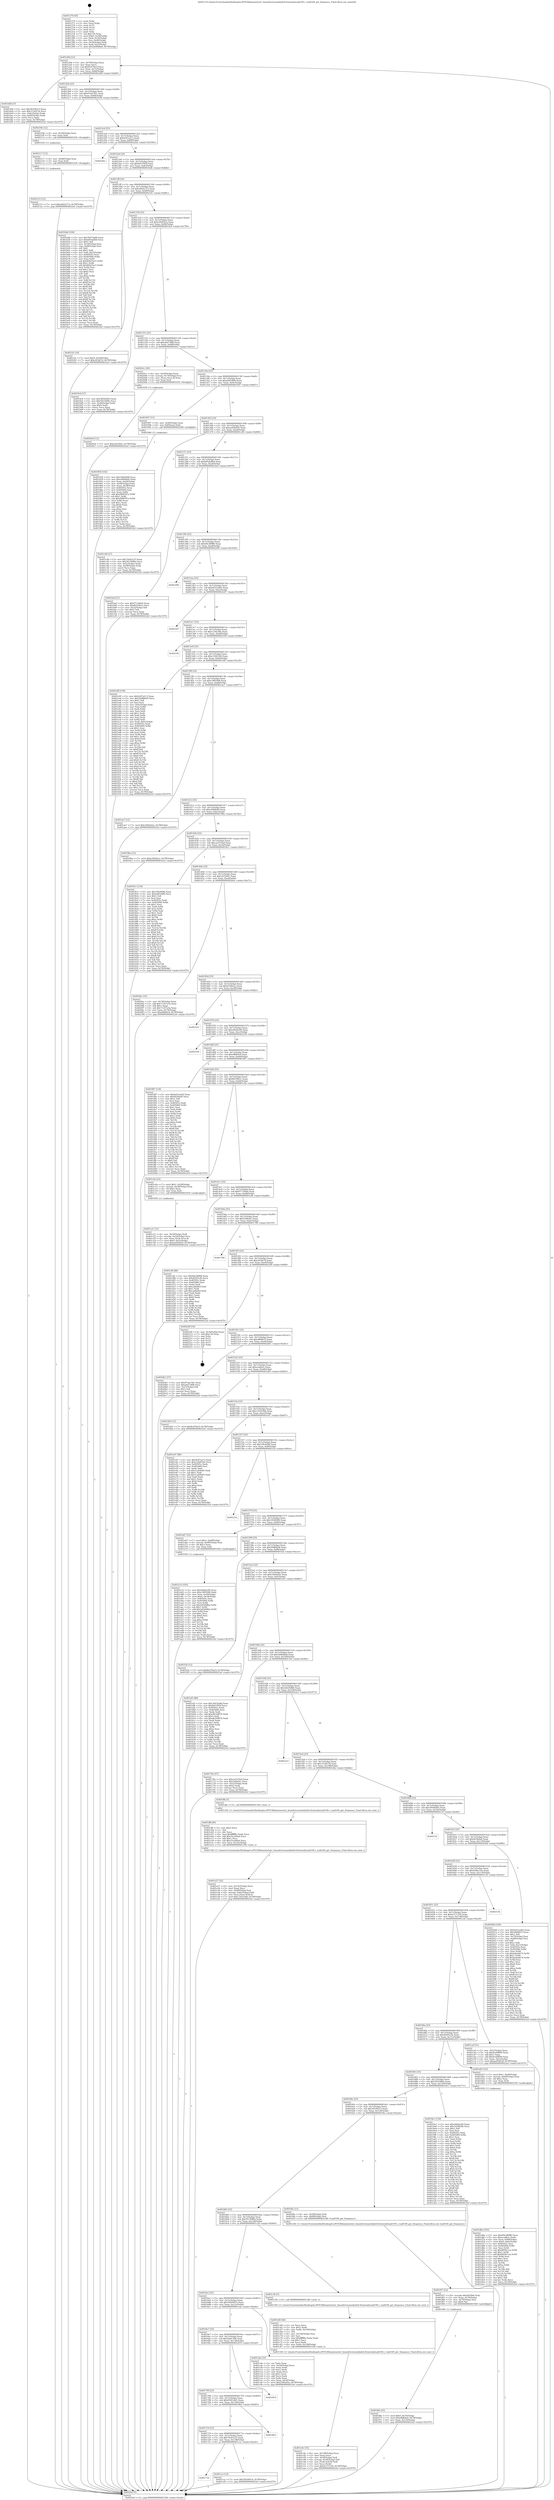 digraph "0x401270" {
  label = "0x401270 (/mnt/c/Users/mathe/Desktop/tcc/POCII/binaries/extr_linuxdriversmediadvb-frontendstua6100.c_tua6100_get_frequency_Final-ollvm.out::main(0))"
  labelloc = "t"
  node[shape=record]

  Entry [label="",width=0.3,height=0.3,shape=circle,fillcolor=black,style=filled]
  "0x40129d" [label="{
     0x40129d [23]\l
     | [instrs]\l
     &nbsp;&nbsp;0x40129d \<+3\>: mov -0x78(%rbp),%eax\l
     &nbsp;&nbsp;0x4012a0 \<+2\>: mov %eax,%ecx\l
     &nbsp;&nbsp;0x4012a2 \<+6\>: sub $0x8cd79a1f,%ecx\l
     &nbsp;&nbsp;0x4012a8 \<+3\>: mov %eax,-0x7c(%rbp)\l
     &nbsp;&nbsp;0x4012ab \<+3\>: mov %ecx,-0x80(%rbp)\l
     &nbsp;&nbsp;0x4012ae \<+6\>: je 0000000000401ddf \<main+0xb6f\>\l
  }"]
  "0x401ddf" [label="{
     0x401ddf [27]\l
     | [instrs]\l
     &nbsp;&nbsp;0x401ddf \<+5\>: mov $0x561093c3,%eax\l
     &nbsp;&nbsp;0x401de4 \<+5\>: mov $0x37cbf134,%ecx\l
     &nbsp;&nbsp;0x401de9 \<+3\>: mov -0x6c(%rbp),%edx\l
     &nbsp;&nbsp;0x401dec \<+3\>: cmp -0x60(%rbp),%edx\l
     &nbsp;&nbsp;0x401def \<+3\>: cmovl %ecx,%eax\l
     &nbsp;&nbsp;0x401df2 \<+3\>: mov %eax,-0x78(%rbp)\l
     &nbsp;&nbsp;0x401df5 \<+5\>: jmp 00000000004022ef \<main+0x107f\>\l
  }"]
  "0x4012b4" [label="{
     0x4012b4 [25]\l
     | [instrs]\l
     &nbsp;&nbsp;0x4012b4 \<+5\>: jmp 00000000004012b9 \<main+0x49\>\l
     &nbsp;&nbsp;0x4012b9 \<+3\>: mov -0x7c(%rbp),%eax\l
     &nbsp;&nbsp;0x4012bc \<+5\>: sub $0x97ad1561,%eax\l
     &nbsp;&nbsp;0x4012c1 \<+6\>: mov %eax,-0x84(%rbp)\l
     &nbsp;&nbsp;0x4012c7 \<+6\>: je 000000000040210b \<main+0xe9b\>\l
  }"]
  Exit [label="",width=0.3,height=0.3,shape=circle,fillcolor=black,style=filled,peripheries=2]
  "0x40210b" [label="{
     0x40210b [12]\l
     | [instrs]\l
     &nbsp;&nbsp;0x40210b \<+4\>: mov -0x50(%rbp),%rax\l
     &nbsp;&nbsp;0x40210f \<+3\>: mov %rax,%rdi\l
     &nbsp;&nbsp;0x402112 \<+5\>: call 0000000000401030 \<free@plt\>\l
     | [calls]\l
     &nbsp;&nbsp;0x401030 \{1\} (unknown)\l
  }"]
  "0x4012cd" [label="{
     0x4012cd [25]\l
     | [instrs]\l
     &nbsp;&nbsp;0x4012cd \<+5\>: jmp 00000000004012d2 \<main+0x62\>\l
     &nbsp;&nbsp;0x4012d2 \<+3\>: mov -0x7c(%rbp),%eax\l
     &nbsp;&nbsp;0x4012d5 \<+5\>: sub $0x9c87a213,%eax\l
     &nbsp;&nbsp;0x4012da \<+6\>: mov %eax,-0x88(%rbp)\l
     &nbsp;&nbsp;0x4012e0 \<+6\>: je 00000000004022be \<main+0x104e\>\l
  }"]
  "0x402123" [label="{
     0x402123 [12]\l
     | [instrs]\l
     &nbsp;&nbsp;0x402123 \<+7\>: movl $0xa0d2a712,-0x78(%rbp)\l
     &nbsp;&nbsp;0x40212a \<+5\>: jmp 00000000004022ef \<main+0x107f\>\l
  }"]
  "0x4022be" [label="{
     0x4022be\l
  }", style=dashed]
  "0x4012e6" [label="{
     0x4012e6 [25]\l
     | [instrs]\l
     &nbsp;&nbsp;0x4012e6 \<+5\>: jmp 00000000004012eb \<main+0x7b\>\l
     &nbsp;&nbsp;0x4012eb \<+3\>: mov -0x7c(%rbp),%eax\l
     &nbsp;&nbsp;0x4012ee \<+5\>: sub $0x9d37f02f,%eax\l
     &nbsp;&nbsp;0x4012f3 \<+6\>: mov %eax,-0x8c(%rbp)\l
     &nbsp;&nbsp;0x4012f9 \<+6\>: je 0000000000401b4b \<main+0x8db\>\l
  }"]
  "0x402117" [label="{
     0x402117 [12]\l
     | [instrs]\l
     &nbsp;&nbsp;0x402117 \<+4\>: mov -0x68(%rbp),%rax\l
     &nbsp;&nbsp;0x40211b \<+3\>: mov %rax,%rdi\l
     &nbsp;&nbsp;0x40211e \<+5\>: call 0000000000401030 \<free@plt\>\l
     | [calls]\l
     &nbsp;&nbsp;0x401030 \{1\} (unknown)\l
  }"]
  "0x401b4b" [label="{
     0x401b4b [164]\l
     | [instrs]\l
     &nbsp;&nbsp;0x401b4b \<+5\>: mov $0x7b074a88,%eax\l
     &nbsp;&nbsp;0x401b50 \<+5\>: mov $0xb85da9b4,%ecx\l
     &nbsp;&nbsp;0x401b55 \<+2\>: mov $0x1,%dl\l
     &nbsp;&nbsp;0x401b57 \<+3\>: mov -0x54(%rbp),%esi\l
     &nbsp;&nbsp;0x401b5a \<+3\>: cmp -0x48(%rbp),%esi\l
     &nbsp;&nbsp;0x401b5d \<+4\>: setl %dil\l
     &nbsp;&nbsp;0x401b61 \<+4\>: and $0x1,%dil\l
     &nbsp;&nbsp;0x401b65 \<+4\>: mov %dil,-0x22(%rbp)\l
     &nbsp;&nbsp;0x401b69 \<+7\>: mov 0x40505c,%esi\l
     &nbsp;&nbsp;0x401b70 \<+8\>: mov 0x405060,%r8d\l
     &nbsp;&nbsp;0x401b78 \<+3\>: mov %esi,%r9d\l
     &nbsp;&nbsp;0x401b7b \<+7\>: sub $0x80425ec5,%r9d\l
     &nbsp;&nbsp;0x401b82 \<+4\>: sub $0x1,%r9d\l
     &nbsp;&nbsp;0x401b86 \<+7\>: add $0x80425ec5,%r9d\l
     &nbsp;&nbsp;0x401b8d \<+4\>: imul %r9d,%esi\l
     &nbsp;&nbsp;0x401b91 \<+3\>: and $0x1,%esi\l
     &nbsp;&nbsp;0x401b94 \<+3\>: cmp $0x0,%esi\l
     &nbsp;&nbsp;0x401b97 \<+4\>: sete %dil\l
     &nbsp;&nbsp;0x401b9b \<+4\>: cmp $0xa,%r8d\l
     &nbsp;&nbsp;0x401b9f \<+4\>: setl %r10b\l
     &nbsp;&nbsp;0x401ba3 \<+3\>: mov %dil,%r11b\l
     &nbsp;&nbsp;0x401ba6 \<+4\>: xor $0xff,%r11b\l
     &nbsp;&nbsp;0x401baa \<+3\>: mov %r10b,%bl\l
     &nbsp;&nbsp;0x401bad \<+3\>: xor $0xff,%bl\l
     &nbsp;&nbsp;0x401bb0 \<+3\>: xor $0x1,%dl\l
     &nbsp;&nbsp;0x401bb3 \<+3\>: mov %r11b,%r14b\l
     &nbsp;&nbsp;0x401bb6 \<+4\>: and $0xff,%r14b\l
     &nbsp;&nbsp;0x401bba \<+3\>: and %dl,%dil\l
     &nbsp;&nbsp;0x401bbd \<+3\>: mov %bl,%r15b\l
     &nbsp;&nbsp;0x401bc0 \<+4\>: and $0xff,%r15b\l
     &nbsp;&nbsp;0x401bc4 \<+3\>: and %dl,%r10b\l
     &nbsp;&nbsp;0x401bc7 \<+3\>: or %dil,%r14b\l
     &nbsp;&nbsp;0x401bca \<+3\>: or %r10b,%r15b\l
     &nbsp;&nbsp;0x401bcd \<+3\>: xor %r15b,%r14b\l
     &nbsp;&nbsp;0x401bd0 \<+3\>: or %bl,%r11b\l
     &nbsp;&nbsp;0x401bd3 \<+4\>: xor $0xff,%r11b\l
     &nbsp;&nbsp;0x401bd7 \<+3\>: or $0x1,%dl\l
     &nbsp;&nbsp;0x401bda \<+3\>: and %dl,%r11b\l
     &nbsp;&nbsp;0x401bdd \<+3\>: or %r11b,%r14b\l
     &nbsp;&nbsp;0x401be0 \<+4\>: test $0x1,%r14b\l
     &nbsp;&nbsp;0x401be4 \<+3\>: cmovne %ecx,%eax\l
     &nbsp;&nbsp;0x401be7 \<+3\>: mov %eax,-0x78(%rbp)\l
     &nbsp;&nbsp;0x401bea \<+5\>: jmp 00000000004022ef \<main+0x107f\>\l
  }"]
  "0x4012ff" [label="{
     0x4012ff [25]\l
     | [instrs]\l
     &nbsp;&nbsp;0x4012ff \<+5\>: jmp 0000000000401304 \<main+0x94\>\l
     &nbsp;&nbsp;0x401304 \<+3\>: mov -0x7c(%rbp),%eax\l
     &nbsp;&nbsp;0x401307 \<+5\>: sub $0xa0d2a712,%eax\l
     &nbsp;&nbsp;0x40130c \<+6\>: mov %eax,-0x90(%rbp)\l
     &nbsp;&nbsp;0x401312 \<+6\>: je 00000000004021fc \<main+0xf8c\>\l
  }"]
  "0x4020e0" [label="{
     0x4020e0 [12]\l
     | [instrs]\l
     &nbsp;&nbsp;0x4020e0 \<+7\>: movl $0xcfe55441,-0x78(%rbp)\l
     &nbsp;&nbsp;0x4020e7 \<+5\>: jmp 00000000004022ef \<main+0x107f\>\l
  }"]
  "0x4021fc" [label="{
     0x4021fc [19]\l
     | [instrs]\l
     &nbsp;&nbsp;0x4021fc \<+7\>: movl $0x0,-0x30(%rbp)\l
     &nbsp;&nbsp;0x402203 \<+7\>: movl $0xc81bb7d,-0x78(%rbp)\l
     &nbsp;&nbsp;0x40220a \<+5\>: jmp 00000000004022ef \<main+0x107f\>\l
  }"]
  "0x401318" [label="{
     0x401318 [25]\l
     | [instrs]\l
     &nbsp;&nbsp;0x401318 \<+5\>: jmp 000000000040131d \<main+0xad\>\l
     &nbsp;&nbsp;0x40131d \<+3\>: mov -0x7c(%rbp),%eax\l
     &nbsp;&nbsp;0x401320 \<+5\>: sub $0xa5645bc2,%eax\l
     &nbsp;&nbsp;0x401325 \<+6\>: mov %eax,-0x94(%rbp)\l
     &nbsp;&nbsp;0x40132b \<+6\>: je 00000000004019c6 \<main+0x756\>\l
  }"]
  "0x401f6e" [label="{
     0x401f6e [25]\l
     | [instrs]\l
     &nbsp;&nbsp;0x401f6e \<+7\>: movl $0x0,-0x74(%rbp)\l
     &nbsp;&nbsp;0x401f75 \<+7\>: movl $0xeffdb9c9,-0x78(%rbp)\l
     &nbsp;&nbsp;0x401f7c \<+6\>: mov %eax,-0x150(%rbp)\l
     &nbsp;&nbsp;0x401f82 \<+5\>: jmp 00000000004022ef \<main+0x107f\>\l
  }"]
  "0x4019c6" [label="{
     0x4019c6 [27]\l
     | [instrs]\l
     &nbsp;&nbsp;0x4019c6 \<+5\>: mov $0x38564d02,%eax\l
     &nbsp;&nbsp;0x4019cb \<+5\>: mov $0x5451686e,%ecx\l
     &nbsp;&nbsp;0x4019d0 \<+3\>: mov -0x28(%rbp),%edx\l
     &nbsp;&nbsp;0x4019d3 \<+3\>: cmp $0x0,%edx\l
     &nbsp;&nbsp;0x4019d6 \<+3\>: cmove %ecx,%eax\l
     &nbsp;&nbsp;0x4019d9 \<+3\>: mov %eax,-0x78(%rbp)\l
     &nbsp;&nbsp;0x4019dc \<+5\>: jmp 00000000004022ef \<main+0x107f\>\l
  }"]
  "0x401331" [label="{
     0x401331 [25]\l
     | [instrs]\l
     &nbsp;&nbsp;0x401331 \<+5\>: jmp 0000000000401336 \<main+0xc6\>\l
     &nbsp;&nbsp;0x401336 \<+3\>: mov -0x7c(%rbp),%eax\l
     &nbsp;&nbsp;0x401339 \<+5\>: sub $0xabd736f8,%eax\l
     &nbsp;&nbsp;0x40133e \<+6\>: mov %eax,-0x98(%rbp)\l
     &nbsp;&nbsp;0x401344 \<+6\>: je 00000000004020cc \<main+0xe5c\>\l
  }"]
  "0x401f57" [label="{
     0x401f57 [23]\l
     | [instrs]\l
     &nbsp;&nbsp;0x401f57 \<+10\>: movabs $0x4030b6,%rdi\l
     &nbsp;&nbsp;0x401f61 \<+3\>: mov %eax,-0x70(%rbp)\l
     &nbsp;&nbsp;0x401f64 \<+3\>: mov -0x70(%rbp),%esi\l
     &nbsp;&nbsp;0x401f67 \<+2\>: mov $0x0,%al\l
     &nbsp;&nbsp;0x401f69 \<+5\>: call 0000000000401040 \<printf@plt\>\l
     | [calls]\l
     &nbsp;&nbsp;0x401040 \{1\} (unknown)\l
  }"]
  "0x4020cc" [label="{
     0x4020cc [20]\l
     | [instrs]\l
     &nbsp;&nbsp;0x4020cc \<+4\>: mov -0x50(%rbp),%rax\l
     &nbsp;&nbsp;0x4020d0 \<+4\>: movslq -0x74(%rbp),%rcx\l
     &nbsp;&nbsp;0x4020d4 \<+4\>: mov (%rax,%rcx,8),%rax\l
     &nbsp;&nbsp;0x4020d8 \<+3\>: mov %rax,%rdi\l
     &nbsp;&nbsp;0x4020db \<+5\>: call 0000000000401030 \<free@plt\>\l
     | [calls]\l
     &nbsp;&nbsp;0x401030 \{1\} (unknown)\l
  }"]
  "0x40134a" [label="{
     0x40134a [25]\l
     | [instrs]\l
     &nbsp;&nbsp;0x40134a \<+5\>: jmp 000000000040134f \<main+0xdf\>\l
     &nbsp;&nbsp;0x40134f \<+3\>: mov -0x7c(%rbp),%eax\l
     &nbsp;&nbsp;0x401352 \<+5\>: sub $0xad0100f9,%eax\l
     &nbsp;&nbsp;0x401357 \<+6\>: mov %eax,-0x9c(%rbp)\l
     &nbsp;&nbsp;0x40135d \<+6\>: je 0000000000401947 \<main+0x6d7\>\l
  }"]
  "0x401e27" [label="{
     0x401e27 [32]\l
     | [instrs]\l
     &nbsp;&nbsp;0x401e27 \<+6\>: mov -0x14c(%rbp),%ecx\l
     &nbsp;&nbsp;0x401e2d \<+3\>: imul %eax,%ecx\l
     &nbsp;&nbsp;0x401e30 \<+4\>: mov -0x68(%rbp),%rsi\l
     &nbsp;&nbsp;0x401e34 \<+4\>: movslq -0x6c(%rbp),%rdi\l
     &nbsp;&nbsp;0x401e38 \<+3\>: mov %ecx,(%rsi,%rdi,4)\l
     &nbsp;&nbsp;0x401e3b \<+7\>: movl $0x1101b3bb,-0x78(%rbp)\l
     &nbsp;&nbsp;0x401e42 \<+5\>: jmp 00000000004022ef \<main+0x107f\>\l
  }"]
  "0x401947" [label="{
     0x401947 [13]\l
     | [instrs]\l
     &nbsp;&nbsp;0x401947 \<+4\>: mov -0x40(%rbp),%rax\l
     &nbsp;&nbsp;0x40194b \<+4\>: mov 0x8(%rax),%rdi\l
     &nbsp;&nbsp;0x40194f \<+5\>: call 0000000000401060 \<atoi@plt\>\l
     | [calls]\l
     &nbsp;&nbsp;0x401060 \{1\} (unknown)\l
  }"]
  "0x401363" [label="{
     0x401363 [25]\l
     | [instrs]\l
     &nbsp;&nbsp;0x401363 \<+5\>: jmp 0000000000401368 \<main+0xf8\>\l
     &nbsp;&nbsp;0x401368 \<+3\>: mov -0x7c(%rbp),%eax\l
     &nbsp;&nbsp;0x40136b \<+5\>: sub $0xae95b020,%eax\l
     &nbsp;&nbsp;0x401370 \<+6\>: mov %eax,-0xa0(%rbp)\l
     &nbsp;&nbsp;0x401376 \<+6\>: je 0000000000401c40 \<main+0x9d0\>\l
  }"]
  "0x401dff" [label="{
     0x401dff [40]\l
     | [instrs]\l
     &nbsp;&nbsp;0x401dff \<+5\>: mov $0x2,%ecx\l
     &nbsp;&nbsp;0x401e04 \<+1\>: cltd\l
     &nbsp;&nbsp;0x401e05 \<+2\>: idiv %ecx\l
     &nbsp;&nbsp;0x401e07 \<+6\>: imul $0xfffffffe,%edx,%ecx\l
     &nbsp;&nbsp;0x401e0d \<+6\>: add $0x25ce04a4,%ecx\l
     &nbsp;&nbsp;0x401e13 \<+3\>: add $0x1,%ecx\l
     &nbsp;&nbsp;0x401e16 \<+6\>: sub $0x25ce04a4,%ecx\l
     &nbsp;&nbsp;0x401e1c \<+6\>: mov %ecx,-0x14c(%rbp)\l
     &nbsp;&nbsp;0x401e22 \<+5\>: call 0000000000401160 \<next_i\>\l
     | [calls]\l
     &nbsp;&nbsp;0x401160 \{1\} (/mnt/c/Users/mathe/Desktop/tcc/POCII/binaries/extr_linuxdriversmediadvb-frontendstua6100.c_tua6100_get_frequency_Final-ollvm.out::next_i)\l
  }"]
  "0x401c40" [label="{
     0x401c40 [27]\l
     | [instrs]\l
     &nbsp;&nbsp;0x401c40 \<+5\>: mov $0x74e03c25,%eax\l
     &nbsp;&nbsp;0x401c45 \<+5\>: mov $0x5615680e,%ecx\l
     &nbsp;&nbsp;0x401c4a \<+3\>: mov -0x5c(%rbp),%edx\l
     &nbsp;&nbsp;0x401c4d \<+3\>: cmp -0x58(%rbp),%edx\l
     &nbsp;&nbsp;0x401c50 \<+3\>: cmovl %ecx,%eax\l
     &nbsp;&nbsp;0x401c53 \<+3\>: mov %eax,-0x78(%rbp)\l
     &nbsp;&nbsp;0x401c56 \<+5\>: jmp 00000000004022ef \<main+0x107f\>\l
  }"]
  "0x40137c" [label="{
     0x40137c [25]\l
     | [instrs]\l
     &nbsp;&nbsp;0x40137c \<+5\>: jmp 0000000000401381 \<main+0x111\>\l
     &nbsp;&nbsp;0x401381 \<+3\>: mov -0x7c(%rbp),%eax\l
     &nbsp;&nbsp;0x401384 \<+5\>: sub $0xb85da9b4,%eax\l
     &nbsp;&nbsp;0x401389 \<+6\>: mov %eax,-0xa4(%rbp)\l
     &nbsp;&nbsp;0x40138f \<+6\>: je 0000000000401bef \<main+0x97f\>\l
  }"]
  "0x401d6a" [label="{
     0x401d6a [105]\l
     | [instrs]\l
     &nbsp;&nbsp;0x401d6a \<+5\>: mov $0xb9e38986,%ecx\l
     &nbsp;&nbsp;0x401d6f \<+5\>: mov $0xecadb2c,%edx\l
     &nbsp;&nbsp;0x401d74 \<+4\>: mov %rax,-0x68(%rbp)\l
     &nbsp;&nbsp;0x401d78 \<+7\>: movl $0x0,-0x6c(%rbp)\l
     &nbsp;&nbsp;0x401d7f \<+7\>: mov 0x40505c,%esi\l
     &nbsp;&nbsp;0x401d86 \<+8\>: mov 0x405060,%r8d\l
     &nbsp;&nbsp;0x401d8e \<+3\>: mov %esi,%r9d\l
     &nbsp;&nbsp;0x401d91 \<+7\>: sub $0x6659c1ca,%r9d\l
     &nbsp;&nbsp;0x401d98 \<+4\>: sub $0x1,%r9d\l
     &nbsp;&nbsp;0x401d9c \<+7\>: add $0x6659c1ca,%r9d\l
     &nbsp;&nbsp;0x401da3 \<+4\>: imul %r9d,%esi\l
     &nbsp;&nbsp;0x401da7 \<+3\>: and $0x1,%esi\l
     &nbsp;&nbsp;0x401daa \<+3\>: cmp $0x0,%esi\l
     &nbsp;&nbsp;0x401dad \<+4\>: sete %r10b\l
     &nbsp;&nbsp;0x401db1 \<+4\>: cmp $0xa,%r8d\l
     &nbsp;&nbsp;0x401db5 \<+4\>: setl %r11b\l
     &nbsp;&nbsp;0x401db9 \<+3\>: mov %r10b,%bl\l
     &nbsp;&nbsp;0x401dbc \<+3\>: and %r11b,%bl\l
     &nbsp;&nbsp;0x401dbf \<+3\>: xor %r11b,%r10b\l
     &nbsp;&nbsp;0x401dc2 \<+3\>: or %r10b,%bl\l
     &nbsp;&nbsp;0x401dc5 \<+3\>: test $0x1,%bl\l
     &nbsp;&nbsp;0x401dc8 \<+3\>: cmovne %edx,%ecx\l
     &nbsp;&nbsp;0x401dcb \<+3\>: mov %ecx,-0x78(%rbp)\l
     &nbsp;&nbsp;0x401dce \<+5\>: jmp 00000000004022ef \<main+0x107f\>\l
  }"]
  "0x401bef" [label="{
     0x401bef [27]\l
     | [instrs]\l
     &nbsp;&nbsp;0x401bef \<+5\>: mov $0xf71149a4,%eax\l
     &nbsp;&nbsp;0x401bf4 \<+5\>: mov $0xf6259b1c,%ecx\l
     &nbsp;&nbsp;0x401bf9 \<+3\>: mov -0x22(%rbp),%dl\l
     &nbsp;&nbsp;0x401bfc \<+3\>: test $0x1,%dl\l
     &nbsp;&nbsp;0x401bff \<+3\>: cmovne %ecx,%eax\l
     &nbsp;&nbsp;0x401c02 \<+3\>: mov %eax,-0x78(%rbp)\l
     &nbsp;&nbsp;0x401c05 \<+5\>: jmp 00000000004022ef \<main+0x107f\>\l
  }"]
  "0x401395" [label="{
     0x401395 [25]\l
     | [instrs]\l
     &nbsp;&nbsp;0x401395 \<+5\>: jmp 000000000040139a \<main+0x12a\>\l
     &nbsp;&nbsp;0x40139a \<+3\>: mov -0x7c(%rbp),%eax\l
     &nbsp;&nbsp;0x40139d \<+5\>: sub $0xb9e38986,%eax\l
     &nbsp;&nbsp;0x4013a2 \<+6\>: mov %eax,-0xa8(%rbp)\l
     &nbsp;&nbsp;0x4013a8 \<+6\>: je 0000000000402290 \<main+0x1020\>\l
  }"]
  "0x401732" [label="{
     0x401732\l
  }", style=dashed]
  "0x402290" [label="{
     0x402290\l
  }", style=dashed]
  "0x4013ae" [label="{
     0x4013ae [25]\l
     | [instrs]\l
     &nbsp;&nbsp;0x4013ae \<+5\>: jmp 00000000004013b3 \<main+0x143\>\l
     &nbsp;&nbsp;0x4013b3 \<+3\>: mov -0x7c(%rbp),%eax\l
     &nbsp;&nbsp;0x4013b6 \<+5\>: sub $0xbd31add2,%eax\l
     &nbsp;&nbsp;0x4013bb \<+6\>: mov %eax,-0xac(%rbp)\l
     &nbsp;&nbsp;0x4013c1 \<+6\>: je 00000000004022d7 \<main+0x1067\>\l
  }"]
  "0x401cce" [label="{
     0x401cce [12]\l
     | [instrs]\l
     &nbsp;&nbsp;0x401cce \<+7\>: movl $0x59204014,-0x78(%rbp)\l
     &nbsp;&nbsp;0x401cd5 \<+5\>: jmp 00000000004022ef \<main+0x107f\>\l
  }"]
  "0x4022d7" [label="{
     0x4022d7\l
  }", style=dashed]
  "0x4013c7" [label="{
     0x4013c7 [25]\l
     | [instrs]\l
     &nbsp;&nbsp;0x4013c7 \<+5\>: jmp 00000000004013cc \<main+0x15c\>\l
     &nbsp;&nbsp;0x4013cc \<+3\>: mov -0x7c(%rbp),%eax\l
     &nbsp;&nbsp;0x4013cf \<+5\>: sub $0xc234e39a,%eax\l
     &nbsp;&nbsp;0x4013d4 \<+6\>: mov %eax,-0xb0(%rbp)\l
     &nbsp;&nbsp;0x4013da \<+6\>: je 00000000004021f0 \<main+0xf80\>\l
  }"]
  "0x401719" [label="{
     0x401719 [25]\l
     | [instrs]\l
     &nbsp;&nbsp;0x401719 \<+5\>: jmp 000000000040171e \<main+0x4ae\>\l
     &nbsp;&nbsp;0x40171e \<+3\>: mov -0x7c(%rbp),%eax\l
     &nbsp;&nbsp;0x401721 \<+5\>: sub $0x74e03c25,%eax\l
     &nbsp;&nbsp;0x401726 \<+6\>: mov %eax,-0x138(%rbp)\l
     &nbsp;&nbsp;0x40172c \<+6\>: je 0000000000401cce \<main+0xa5e\>\l
  }"]
  "0x4021f0" [label="{
     0x4021f0\l
  }", style=dashed]
  "0x4013e0" [label="{
     0x4013e0 [25]\l
     | [instrs]\l
     &nbsp;&nbsp;0x4013e0 \<+5\>: jmp 00000000004013e5 \<main+0x175\>\l
     &nbsp;&nbsp;0x4013e5 \<+3\>: mov -0x7c(%rbp),%eax\l
     &nbsp;&nbsp;0x4013e8 \<+5\>: sub $0xc52b9326,%eax\l
     &nbsp;&nbsp;0x4013ed \<+6\>: mov %eax,-0xb4(%rbp)\l
     &nbsp;&nbsp;0x4013f3 \<+6\>: je 0000000000401e9f \<main+0xc2f\>\l
  }"]
  "0x4018b5" [label="{
     0x4018b5\l
  }", style=dashed]
  "0x401e9f" [label="{
     0x401e9f [159]\l
     | [instrs]\l
     &nbsp;&nbsp;0x401e9f \<+5\>: mov $0x9c87a213,%eax\l
     &nbsp;&nbsp;0x401ea4 \<+5\>: mov $0x20d88e04,%ecx\l
     &nbsp;&nbsp;0x401ea9 \<+2\>: mov $0x1,%dl\l
     &nbsp;&nbsp;0x401eab \<+2\>: xor %esi,%esi\l
     &nbsp;&nbsp;0x401ead \<+3\>: mov -0x6c(%rbp),%edi\l
     &nbsp;&nbsp;0x401eb0 \<+3\>: mov %esi,%r8d\l
     &nbsp;&nbsp;0x401eb3 \<+3\>: sub %edi,%r8d\l
     &nbsp;&nbsp;0x401eb6 \<+2\>: mov %esi,%edi\l
     &nbsp;&nbsp;0x401eb8 \<+3\>: sub $0x1,%edi\l
     &nbsp;&nbsp;0x401ebb \<+3\>: add %edi,%r8d\l
     &nbsp;&nbsp;0x401ebe \<+2\>: mov %esi,%edi\l
     &nbsp;&nbsp;0x401ec0 \<+3\>: sub %r8d,%edi\l
     &nbsp;&nbsp;0x401ec3 \<+3\>: mov %edi,-0x6c(%rbp)\l
     &nbsp;&nbsp;0x401ec6 \<+7\>: mov 0x40505c,%edi\l
     &nbsp;&nbsp;0x401ecd \<+8\>: mov 0x405060,%r8d\l
     &nbsp;&nbsp;0x401ed5 \<+3\>: sub $0x1,%esi\l
     &nbsp;&nbsp;0x401ed8 \<+3\>: mov %edi,%r9d\l
     &nbsp;&nbsp;0x401edb \<+3\>: add %esi,%r9d\l
     &nbsp;&nbsp;0x401ede \<+4\>: imul %r9d,%edi\l
     &nbsp;&nbsp;0x401ee2 \<+3\>: and $0x1,%edi\l
     &nbsp;&nbsp;0x401ee5 \<+3\>: cmp $0x0,%edi\l
     &nbsp;&nbsp;0x401ee8 \<+4\>: sete %r10b\l
     &nbsp;&nbsp;0x401eec \<+4\>: cmp $0xa,%r8d\l
     &nbsp;&nbsp;0x401ef0 \<+4\>: setl %r11b\l
     &nbsp;&nbsp;0x401ef4 \<+3\>: mov %r10b,%bl\l
     &nbsp;&nbsp;0x401ef7 \<+3\>: xor $0xff,%bl\l
     &nbsp;&nbsp;0x401efa \<+3\>: mov %r11b,%r14b\l
     &nbsp;&nbsp;0x401efd \<+4\>: xor $0xff,%r14b\l
     &nbsp;&nbsp;0x401f01 \<+3\>: xor $0x0,%dl\l
     &nbsp;&nbsp;0x401f04 \<+3\>: mov %bl,%r15b\l
     &nbsp;&nbsp;0x401f07 \<+4\>: and $0x0,%r15b\l
     &nbsp;&nbsp;0x401f0b \<+3\>: and %dl,%r10b\l
     &nbsp;&nbsp;0x401f0e \<+3\>: mov %r14b,%r12b\l
     &nbsp;&nbsp;0x401f11 \<+4\>: and $0x0,%r12b\l
     &nbsp;&nbsp;0x401f15 \<+3\>: and %dl,%r11b\l
     &nbsp;&nbsp;0x401f18 \<+3\>: or %r10b,%r15b\l
     &nbsp;&nbsp;0x401f1b \<+3\>: or %r11b,%r12b\l
     &nbsp;&nbsp;0x401f1e \<+3\>: xor %r12b,%r15b\l
     &nbsp;&nbsp;0x401f21 \<+3\>: or %r14b,%bl\l
     &nbsp;&nbsp;0x401f24 \<+3\>: xor $0xff,%bl\l
     &nbsp;&nbsp;0x401f27 \<+3\>: or $0x0,%dl\l
     &nbsp;&nbsp;0x401f2a \<+2\>: and %dl,%bl\l
     &nbsp;&nbsp;0x401f2c \<+3\>: or %bl,%r15b\l
     &nbsp;&nbsp;0x401f2f \<+4\>: test $0x1,%r15b\l
     &nbsp;&nbsp;0x401f33 \<+3\>: cmovne %ecx,%eax\l
     &nbsp;&nbsp;0x401f36 \<+3\>: mov %eax,-0x78(%rbp)\l
     &nbsp;&nbsp;0x401f39 \<+5\>: jmp 00000000004022ef \<main+0x107f\>\l
  }"]
  "0x4013f9" [label="{
     0x4013f9 [25]\l
     | [instrs]\l
     &nbsp;&nbsp;0x4013f9 \<+5\>: jmp 00000000004013fe \<main+0x18e\>\l
     &nbsp;&nbsp;0x4013fe \<+3\>: mov -0x7c(%rbp),%eax\l
     &nbsp;&nbsp;0x401401 \<+5\>: sub $0xc58f1098,%eax\l
     &nbsp;&nbsp;0x401406 \<+6\>: mov %eax,-0xb8(%rbp)\l
     &nbsp;&nbsp;0x40140c \<+6\>: je 0000000000401ae7 \<main+0x877\>\l
  }"]
  "0x401700" [label="{
     0x401700 [25]\l
     | [instrs]\l
     &nbsp;&nbsp;0x401700 \<+5\>: jmp 0000000000401705 \<main+0x495\>\l
     &nbsp;&nbsp;0x401705 \<+3\>: mov -0x7c(%rbp),%eax\l
     &nbsp;&nbsp;0x401708 \<+5\>: sub $0x63841dd1,%eax\l
     &nbsp;&nbsp;0x40170d \<+6\>: mov %eax,-0x134(%rbp)\l
     &nbsp;&nbsp;0x401713 \<+6\>: je 00000000004018b5 \<main+0x645\>\l
  }"]
  "0x401ae7" [label="{
     0x401ae7 [12]\l
     | [instrs]\l
     &nbsp;&nbsp;0x401ae7 \<+7\>: movl $0x2560a02e,-0x78(%rbp)\l
     &nbsp;&nbsp;0x401aee \<+5\>: jmp 00000000004022ef \<main+0x107f\>\l
  }"]
  "0x401412" [label="{
     0x401412 [25]\l
     | [instrs]\l
     &nbsp;&nbsp;0x401412 \<+5\>: jmp 0000000000401417 \<main+0x1a7\>\l
     &nbsp;&nbsp;0x401417 \<+3\>: mov -0x7c(%rbp),%eax\l
     &nbsp;&nbsp;0x40141a \<+5\>: sub $0xc6f44b00,%eax\l
     &nbsp;&nbsp;0x40141f \<+6\>: mov %eax,-0xbc(%rbp)\l
     &nbsp;&nbsp;0x401425 \<+6\>: je 00000000004019ba \<main+0x74a\>\l
  }"]
  "0x401819" [label="{
     0x401819\l
  }", style=dashed]
  "0x4019ba" [label="{
     0x4019ba [12]\l
     | [instrs]\l
     &nbsp;&nbsp;0x4019ba \<+7\>: movl $0xa5645bc2,-0x78(%rbp)\l
     &nbsp;&nbsp;0x4019c1 \<+5\>: jmp 00000000004022ef \<main+0x107f\>\l
  }"]
  "0x40142b" [label="{
     0x40142b [25]\l
     | [instrs]\l
     &nbsp;&nbsp;0x40142b \<+5\>: jmp 0000000000401430 \<main+0x1c0\>\l
     &nbsp;&nbsp;0x401430 \<+3\>: mov -0x7c(%rbp),%eax\l
     &nbsp;&nbsp;0x401433 \<+5\>: sub $0xca2510ed,%eax\l
     &nbsp;&nbsp;0x401438 \<+6\>: mov %eax,-0xc0(%rbp)\l
     &nbsp;&nbsp;0x40143e \<+6\>: je 00000000004018c1 \<main+0x651\>\l
  }"]
  "0x4016e7" [label="{
     0x4016e7 [25]\l
     | [instrs]\l
     &nbsp;&nbsp;0x4016e7 \<+5\>: jmp 00000000004016ec \<main+0x47c\>\l
     &nbsp;&nbsp;0x4016ec \<+3\>: mov -0x7c(%rbp),%eax\l
     &nbsp;&nbsp;0x4016ef \<+5\>: sub $0x5fa81394,%eax\l
     &nbsp;&nbsp;0x4016f4 \<+6\>: mov %eax,-0x130(%rbp)\l
     &nbsp;&nbsp;0x4016fa \<+6\>: je 0000000000401819 \<main+0x5a9\>\l
  }"]
  "0x4018c1" [label="{
     0x4018c1 [134]\l
     | [instrs]\l
     &nbsp;&nbsp;0x4018c1 \<+5\>: mov $0x16fe4496,%eax\l
     &nbsp;&nbsp;0x4018c6 \<+5\>: mov $0xad0100f9,%ecx\l
     &nbsp;&nbsp;0x4018cb \<+2\>: mov $0x1,%dl\l
     &nbsp;&nbsp;0x4018cd \<+2\>: xor %esi,%esi\l
     &nbsp;&nbsp;0x4018cf \<+7\>: mov 0x40505c,%edi\l
     &nbsp;&nbsp;0x4018d6 \<+8\>: mov 0x405060,%r8d\l
     &nbsp;&nbsp;0x4018de \<+3\>: sub $0x1,%esi\l
     &nbsp;&nbsp;0x4018e1 \<+3\>: mov %edi,%r9d\l
     &nbsp;&nbsp;0x4018e4 \<+3\>: add %esi,%r9d\l
     &nbsp;&nbsp;0x4018e7 \<+4\>: imul %r9d,%edi\l
     &nbsp;&nbsp;0x4018eb \<+3\>: and $0x1,%edi\l
     &nbsp;&nbsp;0x4018ee \<+3\>: cmp $0x0,%edi\l
     &nbsp;&nbsp;0x4018f1 \<+4\>: sete %r10b\l
     &nbsp;&nbsp;0x4018f5 \<+4\>: cmp $0xa,%r8d\l
     &nbsp;&nbsp;0x4018f9 \<+4\>: setl %r11b\l
     &nbsp;&nbsp;0x4018fd \<+3\>: mov %r10b,%bl\l
     &nbsp;&nbsp;0x401900 \<+3\>: xor $0xff,%bl\l
     &nbsp;&nbsp;0x401903 \<+3\>: mov %r11b,%r14b\l
     &nbsp;&nbsp;0x401906 \<+4\>: xor $0xff,%r14b\l
     &nbsp;&nbsp;0x40190a \<+3\>: xor $0x0,%dl\l
     &nbsp;&nbsp;0x40190d \<+3\>: mov %bl,%r15b\l
     &nbsp;&nbsp;0x401910 \<+4\>: and $0x0,%r15b\l
     &nbsp;&nbsp;0x401914 \<+3\>: and %dl,%r10b\l
     &nbsp;&nbsp;0x401917 \<+3\>: mov %r14b,%r12b\l
     &nbsp;&nbsp;0x40191a \<+4\>: and $0x0,%r12b\l
     &nbsp;&nbsp;0x40191e \<+3\>: and %dl,%r11b\l
     &nbsp;&nbsp;0x401921 \<+3\>: or %r10b,%r15b\l
     &nbsp;&nbsp;0x401924 \<+3\>: or %r11b,%r12b\l
     &nbsp;&nbsp;0x401927 \<+3\>: xor %r12b,%r15b\l
     &nbsp;&nbsp;0x40192a \<+3\>: or %r14b,%bl\l
     &nbsp;&nbsp;0x40192d \<+3\>: xor $0xff,%bl\l
     &nbsp;&nbsp;0x401930 \<+3\>: or $0x0,%dl\l
     &nbsp;&nbsp;0x401933 \<+2\>: and %dl,%bl\l
     &nbsp;&nbsp;0x401935 \<+3\>: or %bl,%r15b\l
     &nbsp;&nbsp;0x401938 \<+4\>: test $0x1,%r15b\l
     &nbsp;&nbsp;0x40193c \<+3\>: cmovne %ecx,%eax\l
     &nbsp;&nbsp;0x40193f \<+3\>: mov %eax,-0x78(%rbp)\l
     &nbsp;&nbsp;0x401942 \<+5\>: jmp 00000000004022ef \<main+0x107f\>\l
  }"]
  "0x401444" [label="{
     0x401444 [25]\l
     | [instrs]\l
     &nbsp;&nbsp;0x401444 \<+5\>: jmp 0000000000401449 \<main+0x1d9\>\l
     &nbsp;&nbsp;0x401449 \<+3\>: mov -0x7c(%rbp),%eax\l
     &nbsp;&nbsp;0x40144c \<+5\>: sub $0xcfe55441,%eax\l
     &nbsp;&nbsp;0x401451 \<+6\>: mov %eax,-0xc4(%rbp)\l
     &nbsp;&nbsp;0x401457 \<+6\>: je 00000000004020ec \<main+0xe7c\>\l
  }"]
  "0x401cda" [label="{
     0x401cda [33]\l
     | [instrs]\l
     &nbsp;&nbsp;0x401cda \<+2\>: xor %eax,%eax\l
     &nbsp;&nbsp;0x401cdc \<+3\>: mov -0x54(%rbp),%ecx\l
     &nbsp;&nbsp;0x401cdf \<+2\>: mov %eax,%edx\l
     &nbsp;&nbsp;0x401ce1 \<+2\>: sub %ecx,%edx\l
     &nbsp;&nbsp;0x401ce3 \<+2\>: mov %eax,%ecx\l
     &nbsp;&nbsp;0x401ce5 \<+3\>: sub $0x1,%ecx\l
     &nbsp;&nbsp;0x401ce8 \<+2\>: add %ecx,%edx\l
     &nbsp;&nbsp;0x401cea \<+2\>: sub %edx,%eax\l
     &nbsp;&nbsp;0x401cec \<+3\>: mov %eax,-0x54(%rbp)\l
     &nbsp;&nbsp;0x401cef \<+7\>: movl $0x2560a02e,-0x78(%rbp)\l
     &nbsp;&nbsp;0x401cf6 \<+5\>: jmp 00000000004022ef \<main+0x107f\>\l
  }"]
  "0x4020ec" [label="{
     0x4020ec [31]\l
     | [instrs]\l
     &nbsp;&nbsp;0x4020ec \<+3\>: mov -0x74(%rbp),%eax\l
     &nbsp;&nbsp;0x4020ef \<+5\>: add $0x71247a3a,%eax\l
     &nbsp;&nbsp;0x4020f4 \<+3\>: add $0x1,%eax\l
     &nbsp;&nbsp;0x4020f7 \<+5\>: sub $0x71247a3a,%eax\l
     &nbsp;&nbsp;0x4020fc \<+3\>: mov %eax,-0x74(%rbp)\l
     &nbsp;&nbsp;0x4020ff \<+7\>: movl $0xeffdb9c9,-0x78(%rbp)\l
     &nbsp;&nbsp;0x402106 \<+5\>: jmp 00000000004022ef \<main+0x107f\>\l
  }"]
  "0x40145d" [label="{
     0x40145d [25]\l
     | [instrs]\l
     &nbsp;&nbsp;0x40145d \<+5\>: jmp 0000000000401462 \<main+0x1f2\>\l
     &nbsp;&nbsp;0x401462 \<+3\>: mov -0x7c(%rbp),%eax\l
     &nbsp;&nbsp;0x401465 \<+5\>: sub $0xd33f4cec,%eax\l
     &nbsp;&nbsp;0x40146a \<+6\>: mov %eax,-0xc8(%rbp)\l
     &nbsp;&nbsp;0x401470 \<+6\>: je 0000000000402222 \<main+0xfb2\>\l
  }"]
  "0x401c8c" [label="{
     0x401c8c [35]\l
     | [instrs]\l
     &nbsp;&nbsp;0x401c8c \<+6\>: mov -0x148(%rbp),%ecx\l
     &nbsp;&nbsp;0x401c92 \<+3\>: imul %eax,%ecx\l
     &nbsp;&nbsp;0x401c95 \<+4\>: mov -0x50(%rbp),%rdi\l
     &nbsp;&nbsp;0x401c99 \<+4\>: movslq -0x54(%rbp),%r8\l
     &nbsp;&nbsp;0x401c9d \<+4\>: mov (%rdi,%r8,8),%rdi\l
     &nbsp;&nbsp;0x401ca1 \<+2\>: mov %ecx,(%rdi)\l
     &nbsp;&nbsp;0x401ca3 \<+7\>: movl $0x4c571254,-0x78(%rbp)\l
     &nbsp;&nbsp;0x401caa \<+5\>: jmp 00000000004022ef \<main+0x107f\>\l
  }"]
  "0x402222" [label="{
     0x402222\l
  }", style=dashed]
  "0x401476" [label="{
     0x401476 [25]\l
     | [instrs]\l
     &nbsp;&nbsp;0x401476 \<+5\>: jmp 000000000040147b \<main+0x20b\>\l
     &nbsp;&nbsp;0x40147b \<+3\>: mov -0x7c(%rbp),%eax\l
     &nbsp;&nbsp;0x40147e \<+5\>: sub $0xe94ebc00,%eax\l
     &nbsp;&nbsp;0x401483 \<+6\>: mov %eax,-0xcc(%rbp)\l
     &nbsp;&nbsp;0x401489 \<+6\>: je 0000000000402256 \<main+0xfe6\>\l
  }"]
  "0x401c60" [label="{
     0x401c60 [44]\l
     | [instrs]\l
     &nbsp;&nbsp;0x401c60 \<+2\>: xor %ecx,%ecx\l
     &nbsp;&nbsp;0x401c62 \<+5\>: mov $0x2,%edx\l
     &nbsp;&nbsp;0x401c67 \<+6\>: mov %edx,-0x144(%rbp)\l
     &nbsp;&nbsp;0x401c6d \<+1\>: cltd\l
     &nbsp;&nbsp;0x401c6e \<+6\>: mov -0x144(%rbp),%esi\l
     &nbsp;&nbsp;0x401c74 \<+2\>: idiv %esi\l
     &nbsp;&nbsp;0x401c76 \<+6\>: imul $0xfffffffe,%edx,%edx\l
     &nbsp;&nbsp;0x401c7c \<+3\>: sub $0x1,%ecx\l
     &nbsp;&nbsp;0x401c7f \<+2\>: sub %ecx,%edx\l
     &nbsp;&nbsp;0x401c81 \<+6\>: mov %edx,-0x148(%rbp)\l
     &nbsp;&nbsp;0x401c87 \<+5\>: call 0000000000401160 \<next_i\>\l
     | [calls]\l
     &nbsp;&nbsp;0x401160 \{1\} (/mnt/c/Users/mathe/Desktop/tcc/POCII/binaries/extr_linuxdriversmediadvb-frontendstua6100.c_tua6100_get_frequency_Final-ollvm.out::next_i)\l
  }"]
  "0x402256" [label="{
     0x402256\l
  }", style=dashed]
  "0x40148f" [label="{
     0x40148f [25]\l
     | [instrs]\l
     &nbsp;&nbsp;0x40148f \<+5\>: jmp 0000000000401494 \<main+0x224\>\l
     &nbsp;&nbsp;0x401494 \<+3\>: mov -0x7c(%rbp),%eax\l
     &nbsp;&nbsp;0x401497 \<+5\>: sub $0xeffdb9c9,%eax\l
     &nbsp;&nbsp;0x40149c \<+6\>: mov %eax,-0xd0(%rbp)\l
     &nbsp;&nbsp;0x4014a2 \<+6\>: je 0000000000401f87 \<main+0xd17\>\l
  }"]
  "0x4016ce" [label="{
     0x4016ce [25]\l
     | [instrs]\l
     &nbsp;&nbsp;0x4016ce \<+5\>: jmp 00000000004016d3 \<main+0x463\>\l
     &nbsp;&nbsp;0x4016d3 \<+3\>: mov -0x7c(%rbp),%eax\l
     &nbsp;&nbsp;0x4016d6 \<+5\>: sub $0x59204014,%eax\l
     &nbsp;&nbsp;0x4016db \<+6\>: mov %eax,-0x12c(%rbp)\l
     &nbsp;&nbsp;0x4016e1 \<+6\>: je 0000000000401cda \<main+0xa6a\>\l
  }"]
  "0x401f87" [label="{
     0x401f87 [134]\l
     | [instrs]\l
     &nbsp;&nbsp;0x401f87 \<+5\>: mov $0xbd31add2,%eax\l
     &nbsp;&nbsp;0x401f8c \<+5\>: mov $0x403fefa0,%ecx\l
     &nbsp;&nbsp;0x401f91 \<+2\>: mov $0x1,%dl\l
     &nbsp;&nbsp;0x401f93 \<+2\>: xor %esi,%esi\l
     &nbsp;&nbsp;0x401f95 \<+7\>: mov 0x40505c,%edi\l
     &nbsp;&nbsp;0x401f9c \<+8\>: mov 0x405060,%r8d\l
     &nbsp;&nbsp;0x401fa4 \<+3\>: sub $0x1,%esi\l
     &nbsp;&nbsp;0x401fa7 \<+3\>: mov %edi,%r9d\l
     &nbsp;&nbsp;0x401faa \<+3\>: add %esi,%r9d\l
     &nbsp;&nbsp;0x401fad \<+4\>: imul %r9d,%edi\l
     &nbsp;&nbsp;0x401fb1 \<+3\>: and $0x1,%edi\l
     &nbsp;&nbsp;0x401fb4 \<+3\>: cmp $0x0,%edi\l
     &nbsp;&nbsp;0x401fb7 \<+4\>: sete %r10b\l
     &nbsp;&nbsp;0x401fbb \<+4\>: cmp $0xa,%r8d\l
     &nbsp;&nbsp;0x401fbf \<+4\>: setl %r11b\l
     &nbsp;&nbsp;0x401fc3 \<+3\>: mov %r10b,%bl\l
     &nbsp;&nbsp;0x401fc6 \<+3\>: xor $0xff,%bl\l
     &nbsp;&nbsp;0x401fc9 \<+3\>: mov %r11b,%r14b\l
     &nbsp;&nbsp;0x401fcc \<+4\>: xor $0xff,%r14b\l
     &nbsp;&nbsp;0x401fd0 \<+3\>: xor $0x0,%dl\l
     &nbsp;&nbsp;0x401fd3 \<+3\>: mov %bl,%r15b\l
     &nbsp;&nbsp;0x401fd6 \<+4\>: and $0x0,%r15b\l
     &nbsp;&nbsp;0x401fda \<+3\>: and %dl,%r10b\l
     &nbsp;&nbsp;0x401fdd \<+3\>: mov %r14b,%r12b\l
     &nbsp;&nbsp;0x401fe0 \<+4\>: and $0x0,%r12b\l
     &nbsp;&nbsp;0x401fe4 \<+3\>: and %dl,%r11b\l
     &nbsp;&nbsp;0x401fe7 \<+3\>: or %r10b,%r15b\l
     &nbsp;&nbsp;0x401fea \<+3\>: or %r11b,%r12b\l
     &nbsp;&nbsp;0x401fed \<+3\>: xor %r12b,%r15b\l
     &nbsp;&nbsp;0x401ff0 \<+3\>: or %r14b,%bl\l
     &nbsp;&nbsp;0x401ff3 \<+3\>: xor $0xff,%bl\l
     &nbsp;&nbsp;0x401ff6 \<+3\>: or $0x0,%dl\l
     &nbsp;&nbsp;0x401ff9 \<+2\>: and %dl,%bl\l
     &nbsp;&nbsp;0x401ffb \<+3\>: or %bl,%r15b\l
     &nbsp;&nbsp;0x401ffe \<+4\>: test $0x1,%r15b\l
     &nbsp;&nbsp;0x402002 \<+3\>: cmovne %ecx,%eax\l
     &nbsp;&nbsp;0x402005 \<+3\>: mov %eax,-0x78(%rbp)\l
     &nbsp;&nbsp;0x402008 \<+5\>: jmp 00000000004022ef \<main+0x107f\>\l
  }"]
  "0x4014a8" [label="{
     0x4014a8 [25]\l
     | [instrs]\l
     &nbsp;&nbsp;0x4014a8 \<+5\>: jmp 00000000004014ad \<main+0x23d\>\l
     &nbsp;&nbsp;0x4014ad \<+3\>: mov -0x7c(%rbp),%eax\l
     &nbsp;&nbsp;0x4014b0 \<+5\>: sub $0xf6259b1c,%eax\l
     &nbsp;&nbsp;0x4014b5 \<+6\>: mov %eax,-0xd4(%rbp)\l
     &nbsp;&nbsp;0x4014bb \<+6\>: je 0000000000401c0a \<main+0x99a\>\l
  }"]
  "0x401c5b" [label="{
     0x401c5b [5]\l
     | [instrs]\l
     &nbsp;&nbsp;0x401c5b \<+5\>: call 0000000000401160 \<next_i\>\l
     | [calls]\l
     &nbsp;&nbsp;0x401160 \{1\} (/mnt/c/Users/mathe/Desktop/tcc/POCII/binaries/extr_linuxdriversmediadvb-frontendstua6100.c_tua6100_get_frequency_Final-ollvm.out::next_i)\l
  }"]
  "0x401c0a" [label="{
     0x401c0a [23]\l
     | [instrs]\l
     &nbsp;&nbsp;0x401c0a \<+7\>: movl $0x1,-0x58(%rbp)\l
     &nbsp;&nbsp;0x401c11 \<+4\>: movslq -0x58(%rbp),%rax\l
     &nbsp;&nbsp;0x401c15 \<+4\>: shl $0x2,%rax\l
     &nbsp;&nbsp;0x401c19 \<+3\>: mov %rax,%rdi\l
     &nbsp;&nbsp;0x401c1c \<+5\>: call 0000000000401050 \<malloc@plt\>\l
     | [calls]\l
     &nbsp;&nbsp;0x401050 \{1\} (unknown)\l
  }"]
  "0x4014c1" [label="{
     0x4014c1 [25]\l
     | [instrs]\l
     &nbsp;&nbsp;0x4014c1 \<+5\>: jmp 00000000004014c6 \<main+0x256\>\l
     &nbsp;&nbsp;0x4014c6 \<+3\>: mov -0x7c(%rbp),%eax\l
     &nbsp;&nbsp;0x4014c9 \<+5\>: sub $0xf71149a4,%eax\l
     &nbsp;&nbsp;0x4014ce \<+6\>: mov %eax,-0xd8(%rbp)\l
     &nbsp;&nbsp;0x4014d4 \<+6\>: je 0000000000401cfb \<main+0xa8b\>\l
  }"]
  "0x4016b5" [label="{
     0x4016b5 [25]\l
     | [instrs]\l
     &nbsp;&nbsp;0x4016b5 \<+5\>: jmp 00000000004016ba \<main+0x44a\>\l
     &nbsp;&nbsp;0x4016ba \<+3\>: mov -0x7c(%rbp),%eax\l
     &nbsp;&nbsp;0x4016bd \<+5\>: sub $0x5615680e,%eax\l
     &nbsp;&nbsp;0x4016c2 \<+6\>: mov %eax,-0x128(%rbp)\l
     &nbsp;&nbsp;0x4016c8 \<+6\>: je 0000000000401c5b \<main+0x9eb\>\l
  }"]
  "0x401cfb" [label="{
     0x401cfb [88]\l
     | [instrs]\l
     &nbsp;&nbsp;0x401cfb \<+5\>: mov $0xb9e38986,%eax\l
     &nbsp;&nbsp;0x401d00 \<+5\>: mov $0x4f295c2b,%ecx\l
     &nbsp;&nbsp;0x401d05 \<+7\>: mov 0x40505c,%edx\l
     &nbsp;&nbsp;0x401d0c \<+7\>: mov 0x405060,%esi\l
     &nbsp;&nbsp;0x401d13 \<+2\>: mov %edx,%edi\l
     &nbsp;&nbsp;0x401d15 \<+6\>: sub $0xca9abfcf,%edi\l
     &nbsp;&nbsp;0x401d1b \<+3\>: sub $0x1,%edi\l
     &nbsp;&nbsp;0x401d1e \<+6\>: add $0xca9abfcf,%edi\l
     &nbsp;&nbsp;0x401d24 \<+3\>: imul %edi,%edx\l
     &nbsp;&nbsp;0x401d27 \<+3\>: and $0x1,%edx\l
     &nbsp;&nbsp;0x401d2a \<+3\>: cmp $0x0,%edx\l
     &nbsp;&nbsp;0x401d2d \<+4\>: sete %r8b\l
     &nbsp;&nbsp;0x401d31 \<+3\>: cmp $0xa,%esi\l
     &nbsp;&nbsp;0x401d34 \<+4\>: setl %r9b\l
     &nbsp;&nbsp;0x401d38 \<+3\>: mov %r8b,%r10b\l
     &nbsp;&nbsp;0x401d3b \<+3\>: and %r9b,%r10b\l
     &nbsp;&nbsp;0x401d3e \<+3\>: xor %r9b,%r8b\l
     &nbsp;&nbsp;0x401d41 \<+3\>: or %r8b,%r10b\l
     &nbsp;&nbsp;0x401d44 \<+4\>: test $0x1,%r10b\l
     &nbsp;&nbsp;0x401d48 \<+3\>: cmovne %ecx,%eax\l
     &nbsp;&nbsp;0x401d4b \<+3\>: mov %eax,-0x78(%rbp)\l
     &nbsp;&nbsp;0x401d4e \<+5\>: jmp 00000000004022ef \<main+0x107f\>\l
  }"]
  "0x4014da" [label="{
     0x4014da [25]\l
     | [instrs]\l
     &nbsp;&nbsp;0x4014da \<+5\>: jmp 00000000004014df \<main+0x26f\>\l
     &nbsp;&nbsp;0x4014df \<+3\>: mov -0x7c(%rbp),%eax\l
     &nbsp;&nbsp;0x4014e2 \<+5\>: sub $0x5a4beb1,%eax\l
     &nbsp;&nbsp;0x4014e7 \<+6\>: mov %eax,-0xdc(%rbp)\l
     &nbsp;&nbsp;0x4014ed \<+6\>: je 0000000000401789 \<main+0x519\>\l
  }"]
  "0x401f4a" [label="{
     0x401f4a [13]\l
     | [instrs]\l
     &nbsp;&nbsp;0x401f4a \<+4\>: mov -0x50(%rbp),%rdi\l
     &nbsp;&nbsp;0x401f4e \<+4\>: mov -0x68(%rbp),%rsi\l
     &nbsp;&nbsp;0x401f52 \<+5\>: call 0000000000401240 \<tua6100_get_frequency\>\l
     | [calls]\l
     &nbsp;&nbsp;0x401240 \{1\} (/mnt/c/Users/mathe/Desktop/tcc/POCII/binaries/extr_linuxdriversmediadvb-frontendstua6100.c_tua6100_get_frequency_Final-ollvm.out::tua6100_get_frequency)\l
  }"]
  "0x401789" [label="{
     0x401789\l
  }", style=dashed]
  "0x4014f3" [label="{
     0x4014f3 [25]\l
     | [instrs]\l
     &nbsp;&nbsp;0x4014f3 \<+5\>: jmp 00000000004014f8 \<main+0x288\>\l
     &nbsp;&nbsp;0x4014f8 \<+3\>: mov -0x7c(%rbp),%eax\l
     &nbsp;&nbsp;0x4014fb \<+5\>: sub $0xc81bb7d,%eax\l
     &nbsp;&nbsp;0x401500 \<+6\>: mov %eax,-0xe0(%rbp)\l
     &nbsp;&nbsp;0x401506 \<+6\>: je 000000000040220f \<main+0xf9f\>\l
  }"]
  "0x401c21" [label="{
     0x401c21 [31]\l
     | [instrs]\l
     &nbsp;&nbsp;0x401c21 \<+4\>: mov -0x50(%rbp),%rdi\l
     &nbsp;&nbsp;0x401c25 \<+4\>: movslq -0x54(%rbp),%rcx\l
     &nbsp;&nbsp;0x401c29 \<+4\>: mov %rax,(%rdi,%rcx,8)\l
     &nbsp;&nbsp;0x401c2d \<+7\>: movl $0x0,-0x5c(%rbp)\l
     &nbsp;&nbsp;0x401c34 \<+7\>: movl $0xae95b020,-0x78(%rbp)\l
     &nbsp;&nbsp;0x401c3b \<+5\>: jmp 00000000004022ef \<main+0x107f\>\l
  }"]
  "0x40220f" [label="{
     0x40220f [19]\l
     | [instrs]\l
     &nbsp;&nbsp;0x40220f \<+3\>: mov -0x30(%rbp),%eax\l
     &nbsp;&nbsp;0x402212 \<+7\>: add $0x130,%rsp\l
     &nbsp;&nbsp;0x402219 \<+1\>: pop %rbx\l
     &nbsp;&nbsp;0x40221a \<+2\>: pop %r12\l
     &nbsp;&nbsp;0x40221c \<+2\>: pop %r14\l
     &nbsp;&nbsp;0x40221e \<+2\>: pop %r15\l
     &nbsp;&nbsp;0x402220 \<+1\>: pop %rbp\l
     &nbsp;&nbsp;0x402221 \<+1\>: ret\l
  }"]
  "0x40150c" [label="{
     0x40150c [25]\l
     | [instrs]\l
     &nbsp;&nbsp;0x40150c \<+5\>: jmp 0000000000401511 \<main+0x2a1\>\l
     &nbsp;&nbsp;0x401511 \<+3\>: mov -0x7c(%rbp),%eax\l
     &nbsp;&nbsp;0x401514 \<+5\>: sub $0xe668633,%eax\l
     &nbsp;&nbsp;0x401519 \<+6\>: mov %eax,-0xe4(%rbp)\l
     &nbsp;&nbsp;0x40151f \<+6\>: je 00000000004020b1 \<main+0xe41\>\l
  }"]
  "0x401a7e" [label="{
     0x401a7e [105]\l
     | [instrs]\l
     &nbsp;&nbsp;0x401a7e \<+5\>: mov $0xe94ebc00,%ecx\l
     &nbsp;&nbsp;0x401a83 \<+5\>: mov $0xc58f1098,%edx\l
     &nbsp;&nbsp;0x401a88 \<+4\>: mov %rax,-0x50(%rbp)\l
     &nbsp;&nbsp;0x401a8c \<+7\>: movl $0x0,-0x54(%rbp)\l
     &nbsp;&nbsp;0x401a93 \<+7\>: mov 0x40505c,%esi\l
     &nbsp;&nbsp;0x401a9a \<+8\>: mov 0x405060,%r8d\l
     &nbsp;&nbsp;0x401aa2 \<+3\>: mov %esi,%r9d\l
     &nbsp;&nbsp;0x401aa5 \<+7\>: sub $0x2d5d48ba,%r9d\l
     &nbsp;&nbsp;0x401aac \<+4\>: sub $0x1,%r9d\l
     &nbsp;&nbsp;0x401ab0 \<+7\>: add $0x2d5d48ba,%r9d\l
     &nbsp;&nbsp;0x401ab7 \<+4\>: imul %r9d,%esi\l
     &nbsp;&nbsp;0x401abb \<+3\>: and $0x1,%esi\l
     &nbsp;&nbsp;0x401abe \<+3\>: cmp $0x0,%esi\l
     &nbsp;&nbsp;0x401ac1 \<+4\>: sete %r10b\l
     &nbsp;&nbsp;0x401ac5 \<+4\>: cmp $0xa,%r8d\l
     &nbsp;&nbsp;0x401ac9 \<+4\>: setl %r11b\l
     &nbsp;&nbsp;0x401acd \<+3\>: mov %r10b,%bl\l
     &nbsp;&nbsp;0x401ad0 \<+3\>: and %r11b,%bl\l
     &nbsp;&nbsp;0x401ad3 \<+3\>: xor %r11b,%r10b\l
     &nbsp;&nbsp;0x401ad6 \<+3\>: or %r10b,%bl\l
     &nbsp;&nbsp;0x401ad9 \<+3\>: test $0x1,%bl\l
     &nbsp;&nbsp;0x401adc \<+3\>: cmovne %edx,%ecx\l
     &nbsp;&nbsp;0x401adf \<+3\>: mov %ecx,-0x78(%rbp)\l
     &nbsp;&nbsp;0x401ae2 \<+5\>: jmp 00000000004022ef \<main+0x107f\>\l
  }"]
  "0x4020b1" [label="{
     0x4020b1 [27]\l
     | [instrs]\l
     &nbsp;&nbsp;0x4020b1 \<+5\>: mov $0x97ad1561,%eax\l
     &nbsp;&nbsp;0x4020b6 \<+5\>: mov $0xabd736f8,%ecx\l
     &nbsp;&nbsp;0x4020bb \<+3\>: mov -0x21(%rbp),%dl\l
     &nbsp;&nbsp;0x4020be \<+3\>: test $0x1,%dl\l
     &nbsp;&nbsp;0x4020c1 \<+3\>: cmovne %ecx,%eax\l
     &nbsp;&nbsp;0x4020c4 \<+3\>: mov %eax,-0x78(%rbp)\l
     &nbsp;&nbsp;0x4020c7 \<+5\>: jmp 00000000004022ef \<main+0x107f\>\l
  }"]
  "0x401525" [label="{
     0x401525 [25]\l
     | [instrs]\l
     &nbsp;&nbsp;0x401525 \<+5\>: jmp 000000000040152a \<main+0x2ba\>\l
     &nbsp;&nbsp;0x40152a \<+3\>: mov -0x7c(%rbp),%eax\l
     &nbsp;&nbsp;0x40152d \<+5\>: sub $0xecadb2c,%eax\l
     &nbsp;&nbsp;0x401532 \<+6\>: mov %eax,-0xe8(%rbp)\l
     &nbsp;&nbsp;0x401538 \<+6\>: je 0000000000401dd3 \<main+0xb63\>\l
  }"]
  "0x40169c" [label="{
     0x40169c [25]\l
     | [instrs]\l
     &nbsp;&nbsp;0x40169c \<+5\>: jmp 00000000004016a1 \<main+0x431\>\l
     &nbsp;&nbsp;0x4016a1 \<+3\>: mov -0x7c(%rbp),%eax\l
     &nbsp;&nbsp;0x4016a4 \<+5\>: sub $0x561093c3,%eax\l
     &nbsp;&nbsp;0x4016a9 \<+6\>: mov %eax,-0x124(%rbp)\l
     &nbsp;&nbsp;0x4016af \<+6\>: je 0000000000401f4a \<main+0xcda\>\l
  }"]
  "0x401dd3" [label="{
     0x401dd3 [12]\l
     | [instrs]\l
     &nbsp;&nbsp;0x401dd3 \<+7\>: movl $0x8cd79a1f,-0x78(%rbp)\l
     &nbsp;&nbsp;0x401dda \<+5\>: jmp 00000000004022ef \<main+0x107f\>\l
  }"]
  "0x40153e" [label="{
     0x40153e [25]\l
     | [instrs]\l
     &nbsp;&nbsp;0x40153e \<+5\>: jmp 0000000000401543 \<main+0x2d3\>\l
     &nbsp;&nbsp;0x401543 \<+3\>: mov -0x7c(%rbp),%eax\l
     &nbsp;&nbsp;0x401546 \<+5\>: sub $0x1101b3bb,%eax\l
     &nbsp;&nbsp;0x40154b \<+6\>: mov %eax,-0xec(%rbp)\l
     &nbsp;&nbsp;0x401551 \<+6\>: je 0000000000401e47 \<main+0xbd7\>\l
  }"]
  "0x4019e1" [label="{
     0x4019e1 [134]\l
     | [instrs]\l
     &nbsp;&nbsp;0x4019e1 \<+5\>: mov $0xe94ebc00,%eax\l
     &nbsp;&nbsp;0x4019e6 \<+5\>: mov $0x1929f280,%ecx\l
     &nbsp;&nbsp;0x4019eb \<+2\>: mov $0x1,%dl\l
     &nbsp;&nbsp;0x4019ed \<+2\>: xor %esi,%esi\l
     &nbsp;&nbsp;0x4019ef \<+7\>: mov 0x40505c,%edi\l
     &nbsp;&nbsp;0x4019f6 \<+8\>: mov 0x405060,%r8d\l
     &nbsp;&nbsp;0x4019fe \<+3\>: sub $0x1,%esi\l
     &nbsp;&nbsp;0x401a01 \<+3\>: mov %edi,%r9d\l
     &nbsp;&nbsp;0x401a04 \<+3\>: add %esi,%r9d\l
     &nbsp;&nbsp;0x401a07 \<+4\>: imul %r9d,%edi\l
     &nbsp;&nbsp;0x401a0b \<+3\>: and $0x1,%edi\l
     &nbsp;&nbsp;0x401a0e \<+3\>: cmp $0x0,%edi\l
     &nbsp;&nbsp;0x401a11 \<+4\>: sete %r10b\l
     &nbsp;&nbsp;0x401a15 \<+4\>: cmp $0xa,%r8d\l
     &nbsp;&nbsp;0x401a19 \<+4\>: setl %r11b\l
     &nbsp;&nbsp;0x401a1d \<+3\>: mov %r10b,%bl\l
     &nbsp;&nbsp;0x401a20 \<+3\>: xor $0xff,%bl\l
     &nbsp;&nbsp;0x401a23 \<+3\>: mov %r11b,%r14b\l
     &nbsp;&nbsp;0x401a26 \<+4\>: xor $0xff,%r14b\l
     &nbsp;&nbsp;0x401a2a \<+3\>: xor $0x0,%dl\l
     &nbsp;&nbsp;0x401a2d \<+3\>: mov %bl,%r15b\l
     &nbsp;&nbsp;0x401a30 \<+4\>: and $0x0,%r15b\l
     &nbsp;&nbsp;0x401a34 \<+3\>: and %dl,%r10b\l
     &nbsp;&nbsp;0x401a37 \<+3\>: mov %r14b,%r12b\l
     &nbsp;&nbsp;0x401a3a \<+4\>: and $0x0,%r12b\l
     &nbsp;&nbsp;0x401a3e \<+3\>: and %dl,%r11b\l
     &nbsp;&nbsp;0x401a41 \<+3\>: or %r10b,%r15b\l
     &nbsp;&nbsp;0x401a44 \<+3\>: or %r11b,%r12b\l
     &nbsp;&nbsp;0x401a47 \<+3\>: xor %r12b,%r15b\l
     &nbsp;&nbsp;0x401a4a \<+3\>: or %r14b,%bl\l
     &nbsp;&nbsp;0x401a4d \<+3\>: xor $0xff,%bl\l
     &nbsp;&nbsp;0x401a50 \<+3\>: or $0x0,%dl\l
     &nbsp;&nbsp;0x401a53 \<+2\>: and %dl,%bl\l
     &nbsp;&nbsp;0x401a55 \<+3\>: or %bl,%r15b\l
     &nbsp;&nbsp;0x401a58 \<+4\>: test $0x1,%r15b\l
     &nbsp;&nbsp;0x401a5c \<+3\>: cmovne %ecx,%eax\l
     &nbsp;&nbsp;0x401a5f \<+3\>: mov %eax,-0x78(%rbp)\l
     &nbsp;&nbsp;0x401a62 \<+5\>: jmp 00000000004022ef \<main+0x107f\>\l
  }"]
  "0x401e47" [label="{
     0x401e47 [88]\l
     | [instrs]\l
     &nbsp;&nbsp;0x401e47 \<+5\>: mov $0x9c87a213,%eax\l
     &nbsp;&nbsp;0x401e4c \<+5\>: mov $0xc52b9326,%ecx\l
     &nbsp;&nbsp;0x401e51 \<+7\>: mov 0x40505c,%edx\l
     &nbsp;&nbsp;0x401e58 \<+7\>: mov 0x405060,%esi\l
     &nbsp;&nbsp;0x401e5f \<+2\>: mov %edx,%edi\l
     &nbsp;&nbsp;0x401e61 \<+6\>: sub $0x1cab9e85,%edi\l
     &nbsp;&nbsp;0x401e67 \<+3\>: sub $0x1,%edi\l
     &nbsp;&nbsp;0x401e6a \<+6\>: add $0x1cab9e85,%edi\l
     &nbsp;&nbsp;0x401e70 \<+3\>: imul %edi,%edx\l
     &nbsp;&nbsp;0x401e73 \<+3\>: and $0x1,%edx\l
     &nbsp;&nbsp;0x401e76 \<+3\>: cmp $0x0,%edx\l
     &nbsp;&nbsp;0x401e79 \<+4\>: sete %r8b\l
     &nbsp;&nbsp;0x401e7d \<+3\>: cmp $0xa,%esi\l
     &nbsp;&nbsp;0x401e80 \<+4\>: setl %r9b\l
     &nbsp;&nbsp;0x401e84 \<+3\>: mov %r8b,%r10b\l
     &nbsp;&nbsp;0x401e87 \<+3\>: and %r9b,%r10b\l
     &nbsp;&nbsp;0x401e8a \<+3\>: xor %r9b,%r8b\l
     &nbsp;&nbsp;0x401e8d \<+3\>: or %r8b,%r10b\l
     &nbsp;&nbsp;0x401e90 \<+4\>: test $0x1,%r10b\l
     &nbsp;&nbsp;0x401e94 \<+3\>: cmovne %ecx,%eax\l
     &nbsp;&nbsp;0x401e97 \<+3\>: mov %eax,-0x78(%rbp)\l
     &nbsp;&nbsp;0x401e9a \<+5\>: jmp 00000000004022ef \<main+0x107f\>\l
  }"]
  "0x401557" [label="{
     0x401557 [25]\l
     | [instrs]\l
     &nbsp;&nbsp;0x401557 \<+5\>: jmp 000000000040155c \<main+0x2ec\>\l
     &nbsp;&nbsp;0x40155c \<+3\>: mov -0x7c(%rbp),%eax\l
     &nbsp;&nbsp;0x40155f \<+5\>: sub $0x16fe4496,%eax\l
     &nbsp;&nbsp;0x401564 \<+6\>: mov %eax,-0xf0(%rbp)\l
     &nbsp;&nbsp;0x40156a \<+6\>: je 000000000040223a \<main+0xfca\>\l
  }"]
  "0x401683" [label="{
     0x401683 [25]\l
     | [instrs]\l
     &nbsp;&nbsp;0x401683 \<+5\>: jmp 0000000000401688 \<main+0x418\>\l
     &nbsp;&nbsp;0x401688 \<+3\>: mov -0x7c(%rbp),%eax\l
     &nbsp;&nbsp;0x40168b \<+5\>: sub $0x5451686e,%eax\l
     &nbsp;&nbsp;0x401690 \<+6\>: mov %eax,-0x120(%rbp)\l
     &nbsp;&nbsp;0x401696 \<+6\>: je 00000000004019e1 \<main+0x771\>\l
  }"]
  "0x40223a" [label="{
     0x40223a\l
  }", style=dashed]
  "0x401570" [label="{
     0x401570 [25]\l
     | [instrs]\l
     &nbsp;&nbsp;0x401570 \<+5\>: jmp 0000000000401575 \<main+0x305\>\l
     &nbsp;&nbsp;0x401575 \<+3\>: mov -0x7c(%rbp),%eax\l
     &nbsp;&nbsp;0x401578 \<+5\>: sub $0x1929f280,%eax\l
     &nbsp;&nbsp;0x40157d \<+6\>: mov %eax,-0xf4(%rbp)\l
     &nbsp;&nbsp;0x401583 \<+6\>: je 0000000000401a67 \<main+0x7f7\>\l
  }"]
  "0x401d53" [label="{
     0x401d53 [23]\l
     | [instrs]\l
     &nbsp;&nbsp;0x401d53 \<+7\>: movl $0x1,-0x60(%rbp)\l
     &nbsp;&nbsp;0x401d5a \<+4\>: movslq -0x60(%rbp),%rax\l
     &nbsp;&nbsp;0x401d5e \<+4\>: shl $0x2,%rax\l
     &nbsp;&nbsp;0x401d62 \<+3\>: mov %rax,%rdi\l
     &nbsp;&nbsp;0x401d65 \<+5\>: call 0000000000401050 \<malloc@plt\>\l
     | [calls]\l
     &nbsp;&nbsp;0x401050 \{1\} (unknown)\l
  }"]
  "0x401a67" [label="{
     0x401a67 [23]\l
     | [instrs]\l
     &nbsp;&nbsp;0x401a67 \<+7\>: movl $0x1,-0x48(%rbp)\l
     &nbsp;&nbsp;0x401a6e \<+4\>: movslq -0x48(%rbp),%rax\l
     &nbsp;&nbsp;0x401a72 \<+4\>: shl $0x3,%rax\l
     &nbsp;&nbsp;0x401a76 \<+3\>: mov %rax,%rdi\l
     &nbsp;&nbsp;0x401a79 \<+5\>: call 0000000000401050 \<malloc@plt\>\l
     | [calls]\l
     &nbsp;&nbsp;0x401050 \{1\} (unknown)\l
  }"]
  "0x401589" [label="{
     0x401589 [25]\l
     | [instrs]\l
     &nbsp;&nbsp;0x401589 \<+5\>: jmp 000000000040158e \<main+0x31e\>\l
     &nbsp;&nbsp;0x40158e \<+3\>: mov -0x7c(%rbp),%eax\l
     &nbsp;&nbsp;0x401591 \<+5\>: sub $0x20d88e04,%eax\l
     &nbsp;&nbsp;0x401596 \<+6\>: mov %eax,-0xf8(%rbp)\l
     &nbsp;&nbsp;0x40159c \<+6\>: je 0000000000401f3e \<main+0xcce\>\l
  }"]
  "0x40166a" [label="{
     0x40166a [25]\l
     | [instrs]\l
     &nbsp;&nbsp;0x40166a \<+5\>: jmp 000000000040166f \<main+0x3ff\>\l
     &nbsp;&nbsp;0x40166f \<+3\>: mov -0x7c(%rbp),%eax\l
     &nbsp;&nbsp;0x401672 \<+5\>: sub $0x4f295c2b,%eax\l
     &nbsp;&nbsp;0x401677 \<+6\>: mov %eax,-0x11c(%rbp)\l
     &nbsp;&nbsp;0x40167d \<+6\>: je 0000000000401d53 \<main+0xae3\>\l
  }"]
  "0x401f3e" [label="{
     0x401f3e [12]\l
     | [instrs]\l
     &nbsp;&nbsp;0x401f3e \<+7\>: movl $0x8cd79a1f,-0x78(%rbp)\l
     &nbsp;&nbsp;0x401f45 \<+5\>: jmp 00000000004022ef \<main+0x107f\>\l
  }"]
  "0x4015a2" [label="{
     0x4015a2 [25]\l
     | [instrs]\l
     &nbsp;&nbsp;0x4015a2 \<+5\>: jmp 00000000004015a7 \<main+0x337\>\l
     &nbsp;&nbsp;0x4015a7 \<+3\>: mov -0x7c(%rbp),%eax\l
     &nbsp;&nbsp;0x4015aa \<+5\>: sub $0x2560a02e,%eax\l
     &nbsp;&nbsp;0x4015af \<+6\>: mov %eax,-0xfc(%rbp)\l
     &nbsp;&nbsp;0x4015b5 \<+6\>: je 0000000000401af3 \<main+0x883\>\l
  }"]
  "0x401caf" [label="{
     0x401caf [31]\l
     | [instrs]\l
     &nbsp;&nbsp;0x401caf \<+3\>: mov -0x5c(%rbp),%eax\l
     &nbsp;&nbsp;0x401cb2 \<+5\>: sub $0x9ce6f849,%eax\l
     &nbsp;&nbsp;0x401cb7 \<+3\>: add $0x1,%eax\l
     &nbsp;&nbsp;0x401cba \<+5\>: add $0x9ce6f849,%eax\l
     &nbsp;&nbsp;0x401cbf \<+3\>: mov %eax,-0x5c(%rbp)\l
     &nbsp;&nbsp;0x401cc2 \<+7\>: movl $0xae95b020,-0x78(%rbp)\l
     &nbsp;&nbsp;0x401cc9 \<+5\>: jmp 00000000004022ef \<main+0x107f\>\l
  }"]
  "0x401af3" [label="{
     0x401af3 [88]\l
     | [instrs]\l
     &nbsp;&nbsp;0x401af3 \<+5\>: mov $0x7b074a88,%eax\l
     &nbsp;&nbsp;0x401af8 \<+5\>: mov $0x9d37f02f,%ecx\l
     &nbsp;&nbsp;0x401afd \<+7\>: mov 0x40505c,%edx\l
     &nbsp;&nbsp;0x401b04 \<+7\>: mov 0x405060,%esi\l
     &nbsp;&nbsp;0x401b0b \<+2\>: mov %edx,%edi\l
     &nbsp;&nbsp;0x401b0d \<+6\>: add $0xdb1b987b,%edi\l
     &nbsp;&nbsp;0x401b13 \<+3\>: sub $0x1,%edi\l
     &nbsp;&nbsp;0x401b16 \<+6\>: sub $0xdb1b987b,%edi\l
     &nbsp;&nbsp;0x401b1c \<+3\>: imul %edi,%edx\l
     &nbsp;&nbsp;0x401b1f \<+3\>: and $0x1,%edx\l
     &nbsp;&nbsp;0x401b22 \<+3\>: cmp $0x0,%edx\l
     &nbsp;&nbsp;0x401b25 \<+4\>: sete %r8b\l
     &nbsp;&nbsp;0x401b29 \<+3\>: cmp $0xa,%esi\l
     &nbsp;&nbsp;0x401b2c \<+4\>: setl %r9b\l
     &nbsp;&nbsp;0x401b30 \<+3\>: mov %r8b,%r10b\l
     &nbsp;&nbsp;0x401b33 \<+3\>: and %r9b,%r10b\l
     &nbsp;&nbsp;0x401b36 \<+3\>: xor %r9b,%r8b\l
     &nbsp;&nbsp;0x401b39 \<+3\>: or %r8b,%r10b\l
     &nbsp;&nbsp;0x401b3c \<+4\>: test $0x1,%r10b\l
     &nbsp;&nbsp;0x401b40 \<+3\>: cmovne %ecx,%eax\l
     &nbsp;&nbsp;0x401b43 \<+3\>: mov %eax,-0x78(%rbp)\l
     &nbsp;&nbsp;0x401b46 \<+5\>: jmp 00000000004022ef \<main+0x107f\>\l
  }"]
  "0x4015bb" [label="{
     0x4015bb [25]\l
     | [instrs]\l
     &nbsp;&nbsp;0x4015bb \<+5\>: jmp 00000000004015c0 \<main+0x350\>\l
     &nbsp;&nbsp;0x4015c0 \<+3\>: mov -0x7c(%rbp),%eax\l
     &nbsp;&nbsp;0x4015c3 \<+5\>: sub $0x2b08d8a6,%eax\l
     &nbsp;&nbsp;0x4015c8 \<+6\>: mov %eax,-0x100(%rbp)\l
     &nbsp;&nbsp;0x4015ce \<+6\>: je 000000000040176e \<main+0x4fe\>\l
  }"]
  "0x401651" [label="{
     0x401651 [25]\l
     | [instrs]\l
     &nbsp;&nbsp;0x401651 \<+5\>: jmp 0000000000401656 \<main+0x3e6\>\l
     &nbsp;&nbsp;0x401656 \<+3\>: mov -0x7c(%rbp),%eax\l
     &nbsp;&nbsp;0x401659 \<+5\>: sub $0x4c571254,%eax\l
     &nbsp;&nbsp;0x40165e \<+6\>: mov %eax,-0x118(%rbp)\l
     &nbsp;&nbsp;0x401664 \<+6\>: je 0000000000401caf \<main+0xa3f\>\l
  }"]
  "0x40176e" [label="{
     0x40176e [27]\l
     | [instrs]\l
     &nbsp;&nbsp;0x40176e \<+5\>: mov $0xca2510ed,%eax\l
     &nbsp;&nbsp;0x401773 \<+5\>: mov $0x5a4beb1,%ecx\l
     &nbsp;&nbsp;0x401778 \<+3\>: mov -0x2c(%rbp),%edx\l
     &nbsp;&nbsp;0x40177b \<+3\>: cmp $0x2,%edx\l
     &nbsp;&nbsp;0x40177e \<+3\>: cmovne %ecx,%eax\l
     &nbsp;&nbsp;0x401781 \<+3\>: mov %eax,-0x78(%rbp)\l
     &nbsp;&nbsp;0x401784 \<+5\>: jmp 00000000004022ef \<main+0x107f\>\l
  }"]
  "0x4015d4" [label="{
     0x4015d4 [25]\l
     | [instrs]\l
     &nbsp;&nbsp;0x4015d4 \<+5\>: jmp 00000000004015d9 \<main+0x369\>\l
     &nbsp;&nbsp;0x4015d9 \<+3\>: mov -0x7c(%rbp),%eax\l
     &nbsp;&nbsp;0x4015dc \<+5\>: sub $0x2bb30db6,%eax\l
     &nbsp;&nbsp;0x4015e1 \<+6\>: mov %eax,-0x104(%rbp)\l
     &nbsp;&nbsp;0x4015e7 \<+6\>: je 00000000004022e3 \<main+0x1073\>\l
  }"]
  "0x4022ef" [label="{
     0x4022ef [5]\l
     | [instrs]\l
     &nbsp;&nbsp;0x4022ef \<+5\>: jmp 000000000040129d \<main+0x2d\>\l
  }"]
  "0x401270" [label="{
     0x401270 [45]\l
     | [instrs]\l
     &nbsp;&nbsp;0x401270 \<+1\>: push %rbp\l
     &nbsp;&nbsp;0x401271 \<+3\>: mov %rsp,%rbp\l
     &nbsp;&nbsp;0x401274 \<+2\>: push %r15\l
     &nbsp;&nbsp;0x401276 \<+2\>: push %r14\l
     &nbsp;&nbsp;0x401278 \<+2\>: push %r12\l
     &nbsp;&nbsp;0x40127a \<+1\>: push %rbx\l
     &nbsp;&nbsp;0x40127b \<+7\>: sub $0x130,%rsp\l
     &nbsp;&nbsp;0x401282 \<+7\>: movl $0x0,-0x30(%rbp)\l
     &nbsp;&nbsp;0x401289 \<+3\>: mov %edi,-0x34(%rbp)\l
     &nbsp;&nbsp;0x40128c \<+4\>: mov %rsi,-0x40(%rbp)\l
     &nbsp;&nbsp;0x401290 \<+3\>: mov -0x34(%rbp),%edi\l
     &nbsp;&nbsp;0x401293 \<+3\>: mov %edi,-0x2c(%rbp)\l
     &nbsp;&nbsp;0x401296 \<+7\>: movl $0x2b08d8a6,-0x78(%rbp)\l
  }"]
  "0x401954" [label="{
     0x401954 [102]\l
     | [instrs]\l
     &nbsp;&nbsp;0x401954 \<+5\>: mov $0x16fe4496,%ecx\l
     &nbsp;&nbsp;0x401959 \<+5\>: mov $0xc6f44b00,%edx\l
     &nbsp;&nbsp;0x40195e \<+3\>: mov %eax,-0x44(%rbp)\l
     &nbsp;&nbsp;0x401961 \<+3\>: mov -0x44(%rbp),%eax\l
     &nbsp;&nbsp;0x401964 \<+3\>: mov %eax,-0x28(%rbp)\l
     &nbsp;&nbsp;0x401967 \<+7\>: mov 0x40505c,%eax\l
     &nbsp;&nbsp;0x40196e \<+7\>: mov 0x405060,%esi\l
     &nbsp;&nbsp;0x401975 \<+3\>: mov %eax,%r8d\l
     &nbsp;&nbsp;0x401978 \<+7\>: add $0xd4893f1a,%r8d\l
     &nbsp;&nbsp;0x40197f \<+4\>: sub $0x1,%r8d\l
     &nbsp;&nbsp;0x401983 \<+7\>: sub $0xd4893f1a,%r8d\l
     &nbsp;&nbsp;0x40198a \<+4\>: imul %r8d,%eax\l
     &nbsp;&nbsp;0x40198e \<+3\>: and $0x1,%eax\l
     &nbsp;&nbsp;0x401991 \<+3\>: cmp $0x0,%eax\l
     &nbsp;&nbsp;0x401994 \<+4\>: sete %r9b\l
     &nbsp;&nbsp;0x401998 \<+3\>: cmp $0xa,%esi\l
     &nbsp;&nbsp;0x40199b \<+4\>: setl %r10b\l
     &nbsp;&nbsp;0x40199f \<+3\>: mov %r9b,%r11b\l
     &nbsp;&nbsp;0x4019a2 \<+3\>: and %r10b,%r11b\l
     &nbsp;&nbsp;0x4019a5 \<+3\>: xor %r10b,%r9b\l
     &nbsp;&nbsp;0x4019a8 \<+3\>: or %r9b,%r11b\l
     &nbsp;&nbsp;0x4019ab \<+4\>: test $0x1,%r11b\l
     &nbsp;&nbsp;0x4019af \<+3\>: cmovne %edx,%ecx\l
     &nbsp;&nbsp;0x4019b2 \<+3\>: mov %ecx,-0x78(%rbp)\l
     &nbsp;&nbsp;0x4019b5 \<+5\>: jmp 00000000004022ef \<main+0x107f\>\l
  }"]
  "0x40213b" [label="{
     0x40213b\l
  }", style=dashed]
  "0x4022e3" [label="{
     0x4022e3\l
  }", style=dashed]
  "0x4015ed" [label="{
     0x4015ed [25]\l
     | [instrs]\l
     &nbsp;&nbsp;0x4015ed \<+5\>: jmp 00000000004015f2 \<main+0x382\>\l
     &nbsp;&nbsp;0x4015f2 \<+3\>: mov -0x7c(%rbp),%eax\l
     &nbsp;&nbsp;0x4015f5 \<+5\>: sub $0x37cbf134,%eax\l
     &nbsp;&nbsp;0x4015fa \<+6\>: mov %eax,-0x108(%rbp)\l
     &nbsp;&nbsp;0x401600 \<+6\>: je 0000000000401dfa \<main+0xb8a\>\l
  }"]
  "0x401638" [label="{
     0x401638 [25]\l
     | [instrs]\l
     &nbsp;&nbsp;0x401638 \<+5\>: jmp 000000000040163d \<main+0x3cd\>\l
     &nbsp;&nbsp;0x40163d \<+3\>: mov -0x7c(%rbp),%eax\l
     &nbsp;&nbsp;0x401640 \<+5\>: sub $0x428ac14a,%eax\l
     &nbsp;&nbsp;0x401645 \<+6\>: mov %eax,-0x114(%rbp)\l
     &nbsp;&nbsp;0x40164b \<+6\>: je 000000000040213b \<main+0xecb\>\l
  }"]
  "0x401dfa" [label="{
     0x401dfa [5]\l
     | [instrs]\l
     &nbsp;&nbsp;0x401dfa \<+5\>: call 0000000000401160 \<next_i\>\l
     | [calls]\l
     &nbsp;&nbsp;0x401160 \{1\} (/mnt/c/Users/mathe/Desktop/tcc/POCII/binaries/extr_linuxdriversmediadvb-frontendstua6100.c_tua6100_get_frequency_Final-ollvm.out::next_i)\l
  }"]
  "0x401606" [label="{
     0x401606 [25]\l
     | [instrs]\l
     &nbsp;&nbsp;0x401606 \<+5\>: jmp 000000000040160b \<main+0x39b\>\l
     &nbsp;&nbsp;0x40160b \<+3\>: mov -0x7c(%rbp),%eax\l
     &nbsp;&nbsp;0x40160e \<+5\>: sub $0x38564d02,%eax\l
     &nbsp;&nbsp;0x401613 \<+6\>: mov %eax,-0x10c(%rbp)\l
     &nbsp;&nbsp;0x401619 \<+6\>: je 000000000040212f \<main+0xebf\>\l
  }"]
  "0x40200d" [label="{
     0x40200d [164]\l
     | [instrs]\l
     &nbsp;&nbsp;0x40200d \<+5\>: mov $0xbd31add2,%eax\l
     &nbsp;&nbsp;0x402012 \<+5\>: mov $0xe668633,%ecx\l
     &nbsp;&nbsp;0x402017 \<+2\>: mov $0x1,%dl\l
     &nbsp;&nbsp;0x402019 \<+3\>: mov -0x74(%rbp),%esi\l
     &nbsp;&nbsp;0x40201c \<+3\>: cmp -0x48(%rbp),%esi\l
     &nbsp;&nbsp;0x40201f \<+4\>: setl %dil\l
     &nbsp;&nbsp;0x402023 \<+4\>: and $0x1,%dil\l
     &nbsp;&nbsp;0x402027 \<+4\>: mov %dil,-0x21(%rbp)\l
     &nbsp;&nbsp;0x40202b \<+7\>: mov 0x40505c,%esi\l
     &nbsp;&nbsp;0x402032 \<+8\>: mov 0x405060,%r8d\l
     &nbsp;&nbsp;0x40203a \<+3\>: mov %esi,%r9d\l
     &nbsp;&nbsp;0x40203d \<+7\>: sub $0xbabebb74,%r9d\l
     &nbsp;&nbsp;0x402044 \<+4\>: sub $0x1,%r9d\l
     &nbsp;&nbsp;0x402048 \<+7\>: add $0xbabebb74,%r9d\l
     &nbsp;&nbsp;0x40204f \<+4\>: imul %r9d,%esi\l
     &nbsp;&nbsp;0x402053 \<+3\>: and $0x1,%esi\l
     &nbsp;&nbsp;0x402056 \<+3\>: cmp $0x0,%esi\l
     &nbsp;&nbsp;0x402059 \<+4\>: sete %dil\l
     &nbsp;&nbsp;0x40205d \<+4\>: cmp $0xa,%r8d\l
     &nbsp;&nbsp;0x402061 \<+4\>: setl %r10b\l
     &nbsp;&nbsp;0x402065 \<+3\>: mov %dil,%r11b\l
     &nbsp;&nbsp;0x402068 \<+4\>: xor $0xff,%r11b\l
     &nbsp;&nbsp;0x40206c \<+3\>: mov %r10b,%bl\l
     &nbsp;&nbsp;0x40206f \<+3\>: xor $0xff,%bl\l
     &nbsp;&nbsp;0x402072 \<+3\>: xor $0x0,%dl\l
     &nbsp;&nbsp;0x402075 \<+3\>: mov %r11b,%r14b\l
     &nbsp;&nbsp;0x402078 \<+4\>: and $0x0,%r14b\l
     &nbsp;&nbsp;0x40207c \<+3\>: and %dl,%dil\l
     &nbsp;&nbsp;0x40207f \<+3\>: mov %bl,%r15b\l
     &nbsp;&nbsp;0x402082 \<+4\>: and $0x0,%r15b\l
     &nbsp;&nbsp;0x402086 \<+3\>: and %dl,%r10b\l
     &nbsp;&nbsp;0x402089 \<+3\>: or %dil,%r14b\l
     &nbsp;&nbsp;0x40208c \<+3\>: or %r10b,%r15b\l
     &nbsp;&nbsp;0x40208f \<+3\>: xor %r15b,%r14b\l
     &nbsp;&nbsp;0x402092 \<+3\>: or %bl,%r11b\l
     &nbsp;&nbsp;0x402095 \<+4\>: xor $0xff,%r11b\l
     &nbsp;&nbsp;0x402099 \<+3\>: or $0x0,%dl\l
     &nbsp;&nbsp;0x40209c \<+3\>: and %dl,%r11b\l
     &nbsp;&nbsp;0x40209f \<+3\>: or %r11b,%r14b\l
     &nbsp;&nbsp;0x4020a2 \<+4\>: test $0x1,%r14b\l
     &nbsp;&nbsp;0x4020a6 \<+3\>: cmovne %ecx,%eax\l
     &nbsp;&nbsp;0x4020a9 \<+3\>: mov %eax,-0x78(%rbp)\l
     &nbsp;&nbsp;0x4020ac \<+5\>: jmp 00000000004022ef \<main+0x107f\>\l
  }"]
  "0x40212f" [label="{
     0x40212f\l
  }", style=dashed]
  "0x40161f" [label="{
     0x40161f [25]\l
     | [instrs]\l
     &nbsp;&nbsp;0x40161f \<+5\>: jmp 0000000000401624 \<main+0x3b4\>\l
     &nbsp;&nbsp;0x401624 \<+3\>: mov -0x7c(%rbp),%eax\l
     &nbsp;&nbsp;0x401627 \<+5\>: sub $0x403fefa0,%eax\l
     &nbsp;&nbsp;0x40162c \<+6\>: mov %eax,-0x110(%rbp)\l
     &nbsp;&nbsp;0x401632 \<+6\>: je 000000000040200d \<main+0xd9d\>\l
  }"]
  Entry -> "0x401270" [label=" 1"]
  "0x40129d" -> "0x401ddf" [label=" 2"]
  "0x40129d" -> "0x4012b4" [label=" 40"]
  "0x40220f" -> Exit [label=" 1"]
  "0x4012b4" -> "0x40210b" [label=" 1"]
  "0x4012b4" -> "0x4012cd" [label=" 39"]
  "0x4021fc" -> "0x4022ef" [label=" 1"]
  "0x4012cd" -> "0x4022be" [label=" 0"]
  "0x4012cd" -> "0x4012e6" [label=" 39"]
  "0x402123" -> "0x4022ef" [label=" 1"]
  "0x4012e6" -> "0x401b4b" [label=" 2"]
  "0x4012e6" -> "0x4012ff" [label=" 37"]
  "0x402117" -> "0x402123" [label=" 1"]
  "0x4012ff" -> "0x4021fc" [label=" 1"]
  "0x4012ff" -> "0x401318" [label=" 36"]
  "0x40210b" -> "0x402117" [label=" 1"]
  "0x401318" -> "0x4019c6" [label=" 1"]
  "0x401318" -> "0x401331" [label=" 35"]
  "0x4020ec" -> "0x4022ef" [label=" 1"]
  "0x401331" -> "0x4020cc" [label=" 1"]
  "0x401331" -> "0x40134a" [label=" 34"]
  "0x4020e0" -> "0x4022ef" [label=" 1"]
  "0x40134a" -> "0x401947" [label=" 1"]
  "0x40134a" -> "0x401363" [label=" 33"]
  "0x4020cc" -> "0x4020e0" [label=" 1"]
  "0x401363" -> "0x401c40" [label=" 2"]
  "0x401363" -> "0x40137c" [label=" 31"]
  "0x4020b1" -> "0x4022ef" [label=" 2"]
  "0x40137c" -> "0x401bef" [label=" 2"]
  "0x40137c" -> "0x401395" [label=" 29"]
  "0x40200d" -> "0x4022ef" [label=" 2"]
  "0x401395" -> "0x402290" [label=" 0"]
  "0x401395" -> "0x4013ae" [label=" 29"]
  "0x401f87" -> "0x4022ef" [label=" 2"]
  "0x4013ae" -> "0x4022d7" [label=" 0"]
  "0x4013ae" -> "0x4013c7" [label=" 29"]
  "0x401f6e" -> "0x4022ef" [label=" 1"]
  "0x4013c7" -> "0x4021f0" [label=" 0"]
  "0x4013c7" -> "0x4013e0" [label=" 29"]
  "0x401f4a" -> "0x401f57" [label=" 1"]
  "0x4013e0" -> "0x401e9f" [label=" 1"]
  "0x4013e0" -> "0x4013f9" [label=" 28"]
  "0x401f3e" -> "0x4022ef" [label=" 1"]
  "0x4013f9" -> "0x401ae7" [label=" 1"]
  "0x4013f9" -> "0x401412" [label=" 27"]
  "0x401e47" -> "0x4022ef" [label=" 1"]
  "0x401412" -> "0x4019ba" [label=" 1"]
  "0x401412" -> "0x40142b" [label=" 26"]
  "0x401e27" -> "0x4022ef" [label=" 1"]
  "0x40142b" -> "0x4018c1" [label=" 1"]
  "0x40142b" -> "0x401444" [label=" 25"]
  "0x401dfa" -> "0x401dff" [label=" 1"]
  "0x401444" -> "0x4020ec" [label=" 1"]
  "0x401444" -> "0x40145d" [label=" 24"]
  "0x401ddf" -> "0x4022ef" [label=" 2"]
  "0x40145d" -> "0x402222" [label=" 0"]
  "0x40145d" -> "0x401476" [label=" 24"]
  "0x401d6a" -> "0x4022ef" [label=" 1"]
  "0x401476" -> "0x402256" [label=" 0"]
  "0x401476" -> "0x40148f" [label=" 24"]
  "0x401d53" -> "0x401d6a" [label=" 1"]
  "0x40148f" -> "0x401f87" [label=" 2"]
  "0x40148f" -> "0x4014a8" [label=" 22"]
  "0x401cfb" -> "0x4022ef" [label=" 1"]
  "0x4014a8" -> "0x401c0a" [label=" 1"]
  "0x4014a8" -> "0x4014c1" [label=" 21"]
  "0x401cda" -> "0x4022ef" [label=" 1"]
  "0x4014c1" -> "0x401cfb" [label=" 1"]
  "0x4014c1" -> "0x4014da" [label=" 20"]
  "0x401719" -> "0x401732" [label=" 0"]
  "0x4014da" -> "0x401789" [label=" 0"]
  "0x4014da" -> "0x4014f3" [label=" 20"]
  "0x401719" -> "0x401cce" [label=" 1"]
  "0x4014f3" -> "0x40220f" [label=" 1"]
  "0x4014f3" -> "0x40150c" [label=" 19"]
  "0x401700" -> "0x401719" [label=" 1"]
  "0x40150c" -> "0x4020b1" [label=" 2"]
  "0x40150c" -> "0x401525" [label=" 17"]
  "0x401700" -> "0x4018b5" [label=" 0"]
  "0x401525" -> "0x401dd3" [label=" 1"]
  "0x401525" -> "0x40153e" [label=" 16"]
  "0x401e9f" -> "0x4022ef" [label=" 1"]
  "0x40153e" -> "0x401e47" [label=" 1"]
  "0x40153e" -> "0x401557" [label=" 15"]
  "0x4016e7" -> "0x401700" [label=" 1"]
  "0x401557" -> "0x40223a" [label=" 0"]
  "0x401557" -> "0x401570" [label=" 15"]
  "0x401dff" -> "0x401e27" [label=" 1"]
  "0x401570" -> "0x401a67" [label=" 1"]
  "0x401570" -> "0x401589" [label=" 14"]
  "0x4016ce" -> "0x4016e7" [label=" 1"]
  "0x401589" -> "0x401f3e" [label=" 1"]
  "0x401589" -> "0x4015a2" [label=" 13"]
  "0x401dd3" -> "0x4022ef" [label=" 1"]
  "0x4015a2" -> "0x401af3" [label=" 2"]
  "0x4015a2" -> "0x4015bb" [label=" 11"]
  "0x401caf" -> "0x4022ef" [label=" 1"]
  "0x4015bb" -> "0x40176e" [label=" 1"]
  "0x4015bb" -> "0x4015d4" [label=" 10"]
  "0x40176e" -> "0x4022ef" [label=" 1"]
  "0x401270" -> "0x40129d" [label=" 1"]
  "0x4022ef" -> "0x40129d" [label=" 41"]
  "0x4018c1" -> "0x4022ef" [label=" 1"]
  "0x401947" -> "0x401954" [label=" 1"]
  "0x401954" -> "0x4022ef" [label=" 1"]
  "0x4019ba" -> "0x4022ef" [label=" 1"]
  "0x4019c6" -> "0x4022ef" [label=" 1"]
  "0x401c60" -> "0x401c8c" [label=" 1"]
  "0x4015d4" -> "0x4022e3" [label=" 0"]
  "0x4015d4" -> "0x4015ed" [label=" 10"]
  "0x401c5b" -> "0x401c60" [label=" 1"]
  "0x4015ed" -> "0x401dfa" [label=" 1"]
  "0x4015ed" -> "0x401606" [label=" 9"]
  "0x4016b5" -> "0x401c5b" [label=" 1"]
  "0x401606" -> "0x40212f" [label=" 0"]
  "0x401606" -> "0x40161f" [label=" 9"]
  "0x401cce" -> "0x4022ef" [label=" 1"]
  "0x40161f" -> "0x40200d" [label=" 2"]
  "0x40161f" -> "0x401638" [label=" 7"]
  "0x4016b5" -> "0x4016ce" [label=" 2"]
  "0x401638" -> "0x40213b" [label=" 0"]
  "0x401638" -> "0x401651" [label=" 7"]
  "0x401c8c" -> "0x4022ef" [label=" 1"]
  "0x401651" -> "0x401caf" [label=" 1"]
  "0x401651" -> "0x40166a" [label=" 6"]
  "0x4016ce" -> "0x401cda" [label=" 1"]
  "0x40166a" -> "0x401d53" [label=" 1"]
  "0x40166a" -> "0x401683" [label=" 5"]
  "0x4016e7" -> "0x401819" [label=" 0"]
  "0x401683" -> "0x4019e1" [label=" 1"]
  "0x401683" -> "0x40169c" [label=" 4"]
  "0x4019e1" -> "0x4022ef" [label=" 1"]
  "0x401a67" -> "0x401a7e" [label=" 1"]
  "0x401a7e" -> "0x4022ef" [label=" 1"]
  "0x401ae7" -> "0x4022ef" [label=" 1"]
  "0x401af3" -> "0x4022ef" [label=" 2"]
  "0x401b4b" -> "0x4022ef" [label=" 2"]
  "0x401bef" -> "0x4022ef" [label=" 2"]
  "0x401c0a" -> "0x401c21" [label=" 1"]
  "0x401c21" -> "0x4022ef" [label=" 1"]
  "0x401c40" -> "0x4022ef" [label=" 2"]
  "0x401f57" -> "0x401f6e" [label=" 1"]
  "0x40169c" -> "0x401f4a" [label=" 1"]
  "0x40169c" -> "0x4016b5" [label=" 3"]
}
